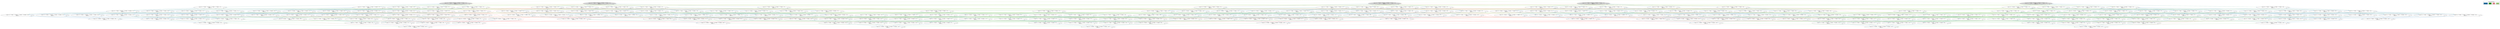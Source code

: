 strict digraph DiskGraph {
edge [colorscheme="paired12"]
nodesep=0.35;
subgraph cluster_graph {
color="white";
-1123439796602853691 [label="/\\ etat = (0 :> \"T\" @@ 1 :> \"T\" @@ 2 :> \"T\" @@ 3 :> \"T\" @@ 4 :> \"T\")\n/\\ jeton = 0",style = filled]
5432408573782650233 [label="/\\ etat = (0 :> \"T\" @@ 1 :> \"T\" @@ 2 :> \"T\" @@ 3 :> \"T\" @@ 4 :> \"T\")\n/\\ jeton = 1",style = filled]
5897043860835077240 [label="/\\ etat = (0 :> \"T\" @@ 1 :> \"T\" @@ 2 :> \"T\" @@ 3 :> \"T\" @@ 4 :> \"T\")\n/\\ jeton = 2",style = filled]
-1522791168439236668 [label="/\\ etat = (0 :> \"T\" @@ 1 :> \"T\" @@ 2 :> \"T\" @@ 3 :> \"T\" @@ 4 :> \"T\")\n/\\ jeton = 3",style = filled]
7258698483089591930 [label="/\\ etat = (0 :> \"T\" @@ 1 :> \"T\" @@ 2 :> \"T\" @@ 3 :> \"T\" @@ 4 :> \"T\")\n/\\ jeton = 4",style = filled]
-1123439796602853691 -> 1713320211106519561 [label="",color="2",fontcolor="2"];
1713320211106519561 [label="/\\ etat = (0 :> \"H\" @@ 1 :> \"T\" @@ 2 :> \"T\" @@ 3 :> \"T\" @@ 4 :> \"T\")\n/\\ jeton = 0"];
-1123439796602853691 -> 5432408573782650233 [label="",color="3",fontcolor="3"];
-1123439796602853691 -> 7698329807390476242 [label="",color="2",fontcolor="2"];
7698329807390476242 [label="/\\ etat = (0 :> \"T\" @@ 1 :> \"H\" @@ 2 :> \"T\" @@ 3 :> \"T\" @@ 4 :> \"T\")\n/\\ jeton = 0"];
-1123439796602853691 -> -8096558232960170195 [label="",color="2",fontcolor="2"];
-8096558232960170195 [label="/\\ etat = (0 :> \"T\" @@ 1 :> \"T\" @@ 2 :> \"H\" @@ 3 :> \"T\" @@ 4 :> \"T\")\n/\\ jeton = 0"];
-1123439796602853691 -> 4433695113807100457 [label="",color="2",fontcolor="2"];
4433695113807100457 [label="/\\ etat = (0 :> \"T\" @@ 1 :> \"T\" @@ 2 :> \"T\" @@ 3 :> \"H\" @@ 4 :> \"T\")\n/\\ jeton = 0"];
-1123439796602853691 -> -8127845901362493022 [label="",color="2",fontcolor="2"];
-8127845901362493022 [label="/\\ etat = (0 :> \"T\" @@ 1 :> \"T\" @@ 2 :> \"T\" @@ 3 :> \"T\" @@ 4 :> \"H\")\n/\\ jeton = 0"];
-1123439796602853691 -> -1123439796602853691 [style="dashed"];
5432408573782650233 -> -5994968393153080907 [label="",color="2",fontcolor="2"];
-5994968393153080907 [label="/\\ etat = (0 :> \"H\" @@ 1 :> \"T\" @@ 2 :> \"T\" @@ 3 :> \"T\" @@ 4 :> \"T\")\n/\\ jeton = 1"];
5432408573782650233 -> -3324077046276731794 [label="",color="2",fontcolor="2"];
-3324077046276731794 [label="/\\ etat = (0 :> \"T\" @@ 1 :> \"H\" @@ 2 :> \"T\" @@ 3 :> \"T\" @@ 4 :> \"T\")\n/\\ jeton = 1"];
5432408573782650233 -> 5897043860835077240 [label="",color="3",fontcolor="3"];
5432408573782650233 -> 3794362447407598737 [label="",color="2",fontcolor="2"];
3794362447407598737 [label="/\\ etat = (0 :> \"T\" @@ 1 :> \"T\" @@ 2 :> \"H\" @@ 3 :> \"T\" @@ 4 :> \"T\")\n/\\ jeton = 1"];
5432408573782650233 -> -8751389547617472107 [label="",color="2",fontcolor="2"];
-8751389547617472107 [label="/\\ etat = (0 :> \"T\" @@ 1 :> \"T\" @@ 2 :> \"T\" @@ 3 :> \"H\" @@ 4 :> \"T\")\n/\\ jeton = 1"];
5432408573782650233 -> 3764833996299977246 [label="",color="2",fontcolor="2"];
3764833996299977246 [label="/\\ etat = (0 :> \"T\" @@ 1 :> \"T\" @@ 2 :> \"T\" @@ 3 :> \"T\" @@ 4 :> \"H\")\n/\\ jeton = 1"];
5432408573782650233 -> 5432408573782650233 [style="dashed"];
5897043860835077240 -> -5298255201243074380 [label="",color="2",fontcolor="2"];
-5298255201243074380 [label="/\\ etat = (0 :> \"H\" @@ 1 :> \"T\" @@ 2 :> \"T\" @@ 3 :> \"T\" @@ 4 :> \"T\")\n/\\ jeton = 2"];
5897043860835077240 -> -3788713123527676561 [label="",color="2",fontcolor="2"];
-3788713123527676561 [label="/\\ etat = (0 :> \"T\" @@ 1 :> \"H\" @@ 2 :> \"T\" @@ 3 :> \"T\" @@ 4 :> \"T\")\n/\\ jeton = 2"];
5897043860835077240 -> 3322812649626873232 [label="",color="2",fontcolor="2"];
3322812649626873232 [label="/\\ etat = (0 :> \"T\" @@ 1 :> \"T\" @@ 2 :> \"H\" @@ 3 :> \"T\" @@ 4 :> \"T\")\n/\\ jeton = 2"];
5897043860835077240 -> -1522791168439236668 [label="",color="3",fontcolor="3"];
5897043860835077240 -> -7189546658872340332 [label="",color="2",fontcolor="2"];
-7189546658872340332 [label="/\\ etat = (0 :> \"T\" @@ 1 :> \"T\" @@ 2 :> \"T\" @@ 3 :> \"H\" @@ 4 :> \"T\")\n/\\ jeton = 2"];
5897043860835077240 -> 3353537297745617695 [label="",color="2",fontcolor="2"];
3353537297745617695 [label="/\\ etat = (0 :> \"T\" @@ 1 :> \"T\" @@ 2 :> \"T\" @@ 3 :> \"T\" @@ 4 :> \"H\")\n/\\ jeton = 2"];
5897043860835077240 -> 5897043860835077240 [style="dashed"];
-1522791168439236668 -> 969302318117862152 [label="",color="2",fontcolor="2"];
969302318117862152 [label="/\\ etat = (0 :> \"H\" @@ 1 :> \"T\" @@ 2 :> \"T\" @@ 3 :> \"T\" @@ 4 :> \"T\")\n/\\ jeton = 3"];
-1522791168439236668 -> 8097681969425376979 [label="",color="2",fontcolor="2"];
8097681969425376979 [label="/\\ etat = (0 :> \"T\" @@ 1 :> \"H\" @@ 2 :> \"T\" @@ 3 :> \"T\" @@ 4 :> \"T\")\n/\\ jeton = 3"];
-1522791168439236668 -> -7703838333649689044 [label="",color="2",fontcolor="2"];
-7703838333649689044 [label="/\\ etat = (0 :> \"T\" @@ 1 :> \"T\" @@ 2 :> \"H\" @@ 3 :> \"T\" @@ 4 :> \"T\")\n/\\ jeton = 3"];
-1522791168439236668 -> 2824582433477466920 [label="",color="2",fontcolor="2"];
2824582433477466920 [label="/\\ etat = (0 :> \"T\" @@ 1 :> \"T\" @@ 2 :> \"T\" @@ 3 :> \"H\" @@ 4 :> \"T\")\n/\\ jeton = 3"];
-1522791168439236668 -> 7258698483089591930 [label="",color="3",fontcolor="3"];
-1522791168439236668 -> -7673747001845192541 [label="",color="2",fontcolor="2"];
-7673747001845192541 [label="/\\ etat = (0 :> \"T\" @@ 1 :> \"T\" @@ 2 :> \"T\" @@ 3 :> \"T\" @@ 4 :> \"H\")\n/\\ jeton = 3"];
-1522791168439236668 -> -1522791168439236668 [style="dashed"];
7258698483089591930 -> -9002061110516665674 [label="",color="2",fontcolor="2"];
-9002061110516665674 [label="/\\ etat = (0 :> \"H\" @@ 1 :> \"T\" @@ 2 :> \"T\" @@ 3 :> \"T\" @@ 4 :> \"T\")\n/\\ jeton = 4"];
7258698483089591930 -> -143736307644600467 [label="",color="2",fontcolor="2"];
-143736307644600467 [label="/\\ etat = (0 :> \"T\" @@ 1 :> \"H\" @@ 2 :> \"T\" @@ 3 :> \"T\" @@ 4 :> \"T\")\n/\\ jeton = 4"];
7258698483089591930 -> 1979210634045091730 [label="",color="2",fontcolor="2"];
1979210634045091730 [label="/\\ etat = (0 :> \"T\" @@ 1 :> \"T\" @@ 2 :> \"H\" @@ 3 :> \"T\" @@ 4 :> \"T\")\n/\\ jeton = 4"];
7258698483089591930 -> -6245638852387499370 [label="",color="2",fontcolor="2"];
-6245638852387499370 [label="/\\ etat = (0 :> \"T\" @@ 1 :> \"T\" @@ 2 :> \"T\" @@ 3 :> \"H\" @@ 4 :> \"T\")\n/\\ jeton = 4"];
7258698483089591930 -> 2008809451748286749 [label="",color="2",fontcolor="2"];
2008809451748286749 [label="/\\ etat = (0 :> \"T\" @@ 1 :> \"T\" @@ 2 :> \"T\" @@ 3 :> \"T\" @@ 4 :> \"H\")\n/\\ jeton = 4"];
7258698483089591930 -> -1123439796602853691 [label="",color="3",fontcolor="3"];
7258698483089591930 -> 7258698483089591930 [style="dashed"];
1713320211106519561 -> 8990067259512203688 [label="",color="4",fontcolor="4"];
8990067259512203688 [label="/\\ etat = (0 :> \"E\" @@ 1 :> \"T\" @@ 2 :> \"T\" @@ 3 :> \"T\" @@ 4 :> \"T\")\n/\\ jeton = 0"];
1713320211106519561 -> -8251820478843520226 [label="",color="2",fontcolor="2"];
-8251820478843520226 [label="/\\ etat = (0 :> \"H\" @@ 1 :> \"H\" @@ 2 :> \"T\" @@ 3 :> \"T\" @@ 4 :> \"T\")\n/\\ jeton = 0"];
1713320211106519561 -> 7497769891128572897 [label="",color="2",fontcolor="2"];
7497769891128572897 [label="/\\ etat = (0 :> \"H\" @@ 1 :> \"T\" @@ 2 :> \"H\" @@ 3 :> \"T\" @@ 4 :> \"T\")\n/\\ jeton = 0"];
1713320211106519561 -> -2726378832433510683 [label="",color="2",fontcolor="2"];
-2726378832433510683 [label="/\\ etat = (0 :> \"H\" @@ 1 :> \"T\" @@ 2 :> \"T\" @@ 3 :> \"H\" @@ 4 :> \"T\")\n/\\ jeton = 0"];
1713320211106519561 -> 7537413779452065134 [label="",color="2",fontcolor="2"];
7537413779452065134 [label="/\\ etat = (0 :> \"H\" @@ 1 :> \"T\" @@ 2 :> \"T\" @@ 3 :> \"T\" @@ 4 :> \"H\")\n/\\ jeton = 0"];
1713320211106519561 -> 1713320211106519561 [style="dashed"];
7698329807390476242 -> -8251820478843520226 [label="",color="2",fontcolor="2"];
7698329807390476242 -> -3324077046276731794 [label="",color="3",fontcolor="3"];
7698329807390476242 -> 1521781775001036346 [label="",color="2",fontcolor="2"];
1521781775001036346 [label="/\\ etat = (0 :> \"T\" @@ 1 :> \"H\" @@ 2 :> \"H\" @@ 3 :> \"T\" @@ 4 :> \"T\")\n/\\ jeton = 0"];
7698329807390476242 -> -6396539263799272642 [label="",color="2",fontcolor="2"];
-6396539263799272642 [label="/\\ etat = (0 :> \"T\" @@ 1 :> \"H\" @@ 2 :> \"T\" @@ 3 :> \"H\" @@ 4 :> \"T\")\n/\\ jeton = 0"];
7698329807390476242 -> 1551873175557515445 [label="",color="2",fontcolor="2"];
1551873175557515445 [label="/\\ etat = (0 :> \"T\" @@ 1 :> \"H\" @@ 2 :> \"T\" @@ 3 :> \"T\" @@ 4 :> \"H\")\n/\\ jeton = 0"];
7698329807390476242 -> 7698329807390476242 [style="dashed"];
-8096558232960170195 -> 7497769891128572897 [label="",color="2",fontcolor="2"];
-8096558232960170195 -> 3794362447407598737 [label="",color="3",fontcolor="3"];
-8096558232960170195 -> 1521781775001036346 [label="",color="2",fontcolor="2"];
-8096558232960170195 -> 4777233356059139009 [label="",color="2",fontcolor="2"];
4777233356059139009 [label="/\\ etat = (0 :> \"T\" @@ 1 :> \"T\" @@ 2 :> \"H\" @@ 3 :> \"H\" @@ 4 :> \"T\")\n/\\ jeton = 0"];
-8096558232960170195 -> -1080981088182294454 [label="",color="2",fontcolor="2"];
-1080981088182294454 [label="/\\ etat = (0 :> \"T\" @@ 1 :> \"T\" @@ 2 :> \"H\" @@ 3 :> \"T\" @@ 4 :> \"H\")\n/\\ jeton = 0"];
-8096558232960170195 -> -8096558232960170195 [style="dashed"];
4433695113807100457 -> -2726378832433510683 [label="",color="2",fontcolor="2"];
4433695113807100457 -> -8751389547617472107 [label="",color="3",fontcolor="3"];
4433695113807100457 -> -6396539263799272642 [label="",color="2",fontcolor="2"];
4433695113807100457 -> 4777233356059139009 [label="",color="2",fontcolor="2"];
4433695113807100457 -> 4817457924463187278 [label="",color="2",fontcolor="2"];
4817457924463187278 [label="/\\ etat = (0 :> \"T\" @@ 1 :> \"T\" @@ 2 :> \"T\" @@ 3 :> \"H\" @@ 4 :> \"H\")\n/\\ jeton = 0"];
4433695113807100457 -> 4433695113807100457 [style="dashed"];
-8127845901362493022 -> 7537413779452065134 [label="",color="2",fontcolor="2"];
-8127845901362493022 -> 3764833996299977246 [label="",color="3",fontcolor="3"];
-8127845901362493022 -> 1551873175557515445 [label="",color="2",fontcolor="2"];
-8127845901362493022 -> -1080981088182294454 [label="",color="2",fontcolor="2"];
-8127845901362493022 -> 4817457924463187278 [label="",color="2",fontcolor="2"];
-8127845901362493022 -> -8127845901362493022 [style="dashed"];
-5994968393153080907 -> 3922867664440406178 [label="",color="2",fontcolor="2"];
3922867664440406178 [label="/\\ etat = (0 :> \"H\" @@ 1 :> \"H\" @@ 2 :> \"T\" @@ 3 :> \"T\" @@ 4 :> \"T\")\n/\\ jeton = 1"];
-5994968393153080907 -> -5298255201243074380 [label="",color="3",fontcolor="3"];
-5994968393153080907 -> -3240873914846629795 [label="",color="2",fontcolor="2"];
-3240873914846629795 [label="/\\ etat = (0 :> \"H\" @@ 1 :> \"T\" @@ 2 :> \"H\" @@ 3 :> \"T\" @@ 4 :> \"T\")\n/\\ jeton = 1"];
-5994968393153080907 -> 6999301082967100761 [label="",color="2",fontcolor="2"];
6999301082967100761 [label="/\\ etat = (0 :> \"H\" @@ 1 :> \"T\" @@ 2 :> \"T\" @@ 3 :> \"H\" @@ 4 :> \"T\")\n/\\ jeton = 1"];
-5994968393153080907 -> -3201722609109221678 [label="",color="2",fontcolor="2"];
-3201722609109221678 [label="/\\ etat = (0 :> \"H\" @@ 1 :> \"T\" @@ 2 :> \"T\" @@ 3 :> \"T\" @@ 4 :> \"H\")\n/\\ jeton = 1"];
-5994968393153080907 -> -5994968393153080907 [style="dashed"];
-3324077046276731794 -> 3922867664440406178 [label="",color="2",fontcolor="2"];
-3324077046276731794 -> 3776631480911992697 [label="",color="4",fontcolor="4"];
3776631480911992697 [label="/\\ etat = (0 :> \"T\" @@ 1 :> \"E\" @@ 2 :> \"T\" @@ 3 :> \"T\" @@ 4 :> \"T\")\n/\\ jeton = 1"];
-3324077046276731794 -> -5902807527741756026 [label="",color="2",fontcolor="2"];
-5902807527741756026 [label="/\\ etat = (0 :> \"T\" @@ 1 :> \"H\" @@ 2 :> \"H\" @@ 3 :> \"T\" @@ 4 :> \"T\")\n/\\ jeton = 1"];
-3324077046276731794 -> 2031575107122303106 [label="",color="2",fontcolor="2"];
2031575107122303106 [label="/\\ etat = (0 :> \"T\" @@ 1 :> \"H\" @@ 2 :> \"T\" @@ 3 :> \"H\" @@ 4 :> \"T\")\n/\\ jeton = 1"];
-3324077046276731794 -> -5872082810936040695 [label="",color="2",fontcolor="2"];
-5872082810936040695 [label="/\\ etat = (0 :> \"T\" @@ 1 :> \"H\" @@ 2 :> \"T\" @@ 3 :> \"T\" @@ 4 :> \"H\")\n/\\ jeton = 1"];
-3324077046276731794 -> -3324077046276731794 [style="dashed"];
3794362447407598737 -> -3240873914846629795 [label="",color="2",fontcolor="2"];
3794362447407598737 -> -5902807527741756026 [label="",color="2",fontcolor="2"];
3794362447407598737 -> 3322812649626873232 [label="",color="3",fontcolor="3"];
3794362447407598737 -> -484326312385212291 [label="",color="2",fontcolor="2"];
-484326312385212291 [label="/\\ etat = (0 :> \"T\" @@ 1 :> \"T\" @@ 2 :> \"H\" @@ 3 :> \"H\" @@ 4 :> \"T\")\n/\\ jeton = 1"];
3794362447407598737 -> 5473248798636532726 [label="",color="2",fontcolor="2"];
5473248798636532726 [label="/\\ etat = (0 :> \"T\" @@ 1 :> \"T\" @@ 2 :> \"H\" @@ 3 :> \"T\" @@ 4 :> \"H\")\n/\\ jeton = 1"];
3794362447407598737 -> 3794362447407598737 [style="dashed"];
-8751389547617472107 -> 6999301082967100761 [label="",color="2",fontcolor="2"];
-8751389547617472107 -> 2031575107122303106 [label="",color="2",fontcolor="2"];
-8751389547617472107 -> -7189546658872340332 [label="",color="3",fontcolor="3"];
-8751389547617472107 -> -484326312385212291 [label="",color="2",fontcolor="2"];
-8751389547617472107 -> -445720227478626574 [label="",color="2",fontcolor="2"];
-445720227478626574 [label="/\\ etat = (0 :> \"T\" @@ 1 :> \"T\" @@ 2 :> \"T\" @@ 3 :> \"H\" @@ 4 :> \"H\")\n/\\ jeton = 1"];
-8751389547617472107 -> -8751389547617472107 [style="dashed"];
3764833996299977246 -> -3201722609109221678 [label="",color="2",fontcolor="2"];
3764833996299977246 -> -5872082810936040695 [label="",color="2",fontcolor="2"];
3764833996299977246 -> 3353537297745617695 [label="",color="3",fontcolor="3"];
3764833996299977246 -> 5473248798636532726 [label="",color="2",fontcolor="2"];
3764833996299977246 -> -445720227478626574 [label="",color="2",fontcolor="2"];
3764833996299977246 -> 3764833996299977246 [style="dashed"];
-5298255201243074380 -> 3226155881069990307 [label="",color="2",fontcolor="2"];
3226155881069990307 [label="/\\ etat = (0 :> \"H\" @@ 1 :> \"H\" @@ 2 :> \"T\" @@ 3 :> \"T\" @@ 4 :> \"T\")\n/\\ jeton = 2"];
-5298255201243074380 -> -3912692746370133668 [label="",color="2",fontcolor="2"];
-3912692746370133668 [label="/\\ etat = (0 :> \"H\" @@ 1 :> \"T\" @@ 2 :> \"H\" @@ 3 :> \"T\" @@ 4 :> \"T\")\n/\\ jeton = 2"];
-5298255201243074380 -> 969302318117862152 [label="",color="3",fontcolor="3"];
-5298255201243074380 -> 8905810767750769752 [label="",color="2",fontcolor="2"];
8905810767750769752 [label="/\\ etat = (0 :> \"H\" @@ 1 :> \"T\" @@ 2 :> \"T\" @@ 3 :> \"H\" @@ 4 :> \"T\")\n/\\ jeton = 2"];
-5298255201243074380 -> -3952899654976938029 [label="",color="2",fontcolor="2"];
-3952899654976938029 [label="/\\ etat = (0 :> \"H\" @@ 1 :> \"T\" @@ 2 :> \"T\" @@ 3 :> \"T\" @@ 4 :> \"H\")\n/\\ jeton = 2"];
-5298255201243074380 -> -5298255201243074380 [style="dashed"];
-3788713123527676561 -> 3226155881069990307 [label="",color="2",fontcolor="2"];
-3788713123527676561 -> -5431258520176325497 [label="",color="2",fontcolor="2"];
-5431258520176325497 [label="/\\ etat = (0 :> \"T\" @@ 1 :> \"H\" @@ 2 :> \"H\" @@ 3 :> \"T\" @@ 4 :> \"T\")\n/\\ jeton = 2"];
-3788713123527676561 -> 8097681969425376979 [label="",color="3",fontcolor="3"];
-3788713123527676561 -> 469731428178719107 [label="",color="2",fontcolor="2"];
469731428178719107 [label="/\\ etat = (0 :> \"T\" @@ 1 :> \"H\" @@ 2 :> \"T\" @@ 3 :> \"H\" @@ 4 :> \"T\")\n/\\ jeton = 2"];
-3788713123527676561 -> -5460786902596976120 [label="",color="2",fontcolor="2"];
-5460786902596976120 [label="/\\ etat = (0 :> \"T\" @@ 1 :> \"H\" @@ 2 :> \"T\" @@ 3 :> \"T\" @@ 4 :> \"H\")\n/\\ jeton = 2"];
-3788713123527676561 -> -3788713123527676561 [style="dashed"];
3322812649626873232 -> -3912692746370133668 [label="",color="2",fontcolor="2"];
3322812649626873232 -> -5431258520176325497 [label="",color="2",fontcolor="2"];
3322812649626873232 -> -3140126227292609793 [label="",color="4",fontcolor="4"];
-3140126227292609793 [label="/\\ etat = (0 :> \"T\" @@ 1 :> \"T\" @@ 2 :> \"E\" @@ 3 :> \"T\" @@ 4 :> \"T\")\n/\\ jeton = 2"];
3322812649626873232 -> -2021523330103283332 [label="",color="2",fontcolor="2"];
-2021523330103283332 [label="/\\ etat = (0 :> \"T\" @@ 1 :> \"T\" @@ 2 :> \"H\" @@ 3 :> \"H\" @@ 4 :> \"T\")\n/\\ jeton = 2"];
3322812649626873232 -> 5855148172697961207 [label="",color="2",fontcolor="2"];
5855148172697961207 [label="/\\ etat = (0 :> \"T\" @@ 1 :> \"T\" @@ 2 :> \"H\" @@ 3 :> \"T\" @@ 4 :> \"H\")\n/\\ jeton = 2"];
3322812649626873232 -> 3322812649626873232 [style="dashed"];
-7189546658872340332 -> 8905810767750769752 [label="",color="2",fontcolor="2"];
-7189546658872340332 -> 469731428178719107 [label="",color="2",fontcolor="2"];
-7189546658872340332 -> -2021523330103283332 [label="",color="2",fontcolor="2"];
-7189546658872340332 -> 2824582433477466920 [label="",color="3",fontcolor="3"];
-7189546658872340332 -> -2061185017810321421 [label="",color="2",fontcolor="2"];
-2061185017810321421 [label="/\\ etat = (0 :> \"T\" @@ 1 :> \"T\" @@ 2 :> \"T\" @@ 3 :> \"H\" @@ 4 :> \"H\")\n/\\ jeton = 2"];
-7189546658872340332 -> -7189546658872340332 [style="dashed"];
3353537297745617695 -> -3952899654976938029 [label="",color="2",fontcolor="2"];
3353537297745617695 -> -5460786902596976120 [label="",color="2",fontcolor="2"];
3353537297745617695 -> 5855148172697961207 [label="",color="2",fontcolor="2"];
3353537297745617695 -> -7673747001845192541 [label="",color="3",fontcolor="3"];
3353537297745617695 -> -2061185017810321421 [label="",color="2",fontcolor="2"];
3353537297745617695 -> 3353537297745617695 [style="dashed"];
969302318117862152 -> -7507803994394453473 [label="",color="2",fontcolor="2"];
-7507803994394453473 [label="/\\ etat = (0 :> \"H\" @@ 1 :> \"H\" @@ 2 :> \"T\" @@ 3 :> \"T\" @@ 4 :> \"T\")\n/\\ jeton = 3"];
969302318117862152 -> 8266397835259714272 [label="",color="2",fontcolor="2"];
8266397835259714272 [label="/\\ etat = (0 :> \"H\" @@ 1 :> \"T\" @@ 2 :> \"H\" @@ 3 :> \"T\" @@ 4 :> \"T\")\n/\\ jeton = 3"];
969302318117862152 -> -4567569142751107100 [label="",color="2",fontcolor="2"];
-4567569142751107100 [label="/\\ etat = (0 :> \"H\" @@ 1 :> \"T\" @@ 2 :> \"T\" @@ 3 :> \"H\" @@ 4 :> \"T\")\n/\\ jeton = 3"];
969302318117862152 -> -9002061110516665674 [label="",color="3",fontcolor="3"];
969302318117862152 -> 8227809410219447407 [label="",color="2",fontcolor="2"];
8227809410219447407 [label="/\\ etat = (0 :> \"H\" @@ 1 :> \"T\" @@ 2 :> \"T\" @@ 3 :> \"T\" @@ 4 :> \"H\")\n/\\ jeton = 3"];
969302318117862152 -> 969302318117862152 [style="dashed"];
8097681969425376979 -> -7507803994394453473 [label="",color="2",fontcolor="2"];
8097681969425376979 -> 1129062665905850171 [label="",color="2",fontcolor="2"];
1129062665905850171 [label="/\\ etat = (0 :> \"T\" @@ 1 :> \"H\" @@ 2 :> \"H\" @@ 3 :> \"T\" @@ 4 :> \"T\")\n/\\ jeton = 3"];
8097681969425376979 -> -4787425793271186881 [label="",color="2",fontcolor="2"];
-4787425793271186881 [label="/\\ etat = (0 :> \"T\" @@ 1 :> \"H\" @@ 2 :> \"T\" @@ 3 :> \"H\" @@ 4 :> \"T\")\n/\\ jeton = 3"];
8097681969425376979 -> -143736307644600467 [label="",color="3",fontcolor="3"];
8097681969425376979 -> 1097775066255509940 [label="",color="2",fontcolor="2"];
1097775066255509940 [label="/\\ etat = (0 :> \"T\" @@ 1 :> \"H\" @@ 2 :> \"T\" @@ 3 :> \"T\" @@ 4 :> \"H\")\n/\\ jeton = 3"];
8097681969425376979 -> 8097681969425376979 [style="dashed"];
-7703838333649689044 -> 8266397835259714272 [label="",color="2",fontcolor="2"];
-7703838333649689044 -> 1129062665905850171 [label="",color="2",fontcolor="2"];
-7703838333649689044 -> 6411274945634876096 [label="",color="2",fontcolor="2"];
6411274945634876096 [label="/\\ etat = (0 :> \"T\" @@ 1 :> \"T\" @@ 2 :> \"H\" @@ 3 :> \"H\" @@ 4 :> \"T\")\n/\\ jeton = 3"];
-7703838333649689044 -> 1979210634045091730 [label="",color="3",fontcolor="3"];
-7703838333649689044 -> -1564194273990391477 [label="",color="2",fontcolor="2"];
-1564194273990391477 [label="/\\ etat = (0 :> \"T\" @@ 1 :> \"T\" @@ 2 :> \"H\" @@ 3 :> \"T\" @@ 4 :> \"H\")\n/\\ jeton = 3"];
-7703838333649689044 -> -7703838333649689044 [style="dashed"];
2824582433477466920 -> -4567569142751107100 [label="",color="2",fontcolor="2"];
2824582433477466920 -> -4787425793271186881 [label="",color="2",fontcolor="2"];
2824582433477466920 -> 6411274945634876096 [label="",color="2",fontcolor="2"];
2824582433477466920 -> 1909398426222887430 [label="",color="4",fontcolor="4"];
1909398426222887430 [label="/\\ etat = (0 :> \"T\" @@ 1 :> \"T\" @@ 2 :> \"T\" @@ 3 :> \"E\" @@ 4 :> \"T\")\n/\\ jeton = 3"];
2824582433477466920 -> 6372105840444585039 [label="",color="2",fontcolor="2"];
6372105840444585039 [label="/\\ etat = (0 :> \"T\" @@ 1 :> \"T\" @@ 2 :> \"T\" @@ 3 :> \"H\" @@ 4 :> \"H\")\n/\\ jeton = 3"];
2824582433477466920 -> 2824582433477466920 [style="dashed"];
-7673747001845192541 -> 8227809410219447407 [label="",color="2",fontcolor="2"];
-7673747001845192541 -> 1097775066255509940 [label="",color="2",fontcolor="2"];
-7673747001845192541 -> -1564194273990391477 [label="",color="2",fontcolor="2"];
-7673747001845192541 -> 6372105840444585039 [label="",color="2",fontcolor="2"];
-7673747001845192541 -> 2008809451748286749 [label="",color="3",fontcolor="3"];
-7673747001845192541 -> -7673747001845192541 [style="dashed"];
-9002061110516665674 -> 1850709261143184289 [label="",color="2",fontcolor="2"];
1850709261143184289 [label="/\\ etat = (0 :> \"H\" @@ 1 :> \"H\" @@ 2 :> \"T\" @@ 3 :> \"T\" @@ 4 :> \"T\")\n/\\ jeton = 4"];
-9002061110516665674 -> -226935594941574306 [label="",color="2",fontcolor="2"];
-226935594941574306 [label="/\\ etat = (0 :> \"H\" @@ 1 :> \"T\" @@ 2 :> \"H\" @@ 3 :> \"T\" @@ 4 :> \"T\")\n/\\ jeton = 4"];
-9002061110516665674 -> 5691804870238269018 [label="",color="2",fontcolor="2"];
5691804870238269018 [label="/\\ etat = (0 :> \"H\" @@ 1 :> \"T\" @@ 2 :> \"T\" @@ 3 :> \"H\" @@ 4 :> \"T\")\n/\\ jeton = 4"];
-9002061110516665674 -> -266016534083396143 [label="",color="2",fontcolor="2"];
-266016534083396143 [label="/\\ etat = (0 :> \"H\" @@ 1 :> \"T\" @@ 2 :> \"T\" @@ 3 :> \"T\" @@ 4 :> \"H\")\n/\\ jeton = 4"];
-9002061110516665674 -> 1713320211106519561 [label="",color="3",fontcolor="3"];
-9002061110516665674 -> -9002061110516665674 [style="dashed"];
-143736307644600467 -> 1850709261143184289 [label="",color="2",fontcolor="2"];
-143736307644600467 -> -9094215924452274555 [label="",color="2",fontcolor="2"];
-9094215924452274555 [label="/\\ etat = (0 :> \"T\" @@ 1 :> \"H\" @@ 2 :> \"H\" @@ 3 :> \"T\" @@ 4 :> \"T\")\n/\\ jeton = 4"];
-143736307644600467 -> 3742002922123965313 [label="",color="2",fontcolor="2"];
3742002922123965313 [label="/\\ etat = (0 :> \"T\" @@ 1 :> \"H\" @@ 2 :> \"T\" @@ 3 :> \"H\" @@ 4 :> \"T\")\n/\\ jeton = 4"];
-143736307644600467 -> -9124870274660188150 [label="",color="2",fontcolor="2"];
-9124870274660188150 [label="/\\ etat = (0 :> \"T\" @@ 1 :> \"H\" @@ 2 :> \"T\" @@ 3 :> \"T\" @@ 4 :> \"H\")\n/\\ jeton = 4"];
-143736307644600467 -> 7698329807390476242 [label="",color="3",fontcolor="3"];
-143736307644600467 -> -143736307644600467 [style="dashed"];
1979210634045091730 -> -226935594941574306 [label="",color="2",fontcolor="2"];
1979210634045091730 -> -9094215924452274555 [label="",color="2",fontcolor="2"];
1979210634045091730 -> -2983482093725109378 [label="",color="2",fontcolor="2"];
-2983482093725109378 [label="/\\ etat = (0 :> \"T\" @@ 1 :> \"T\" @@ 2 :> \"H\" @@ 3 :> \"H\" @@ 4 :> \"T\")\n/\\ jeton = 4"];
1979210634045091730 -> 7217928624831283445 [label="",color="2",fontcolor="2"];
7217928624831283445 [label="/\\ etat = (0 :> \"T\" @@ 1 :> \"T\" @@ 2 :> \"H\" @@ 3 :> \"T\" @@ 4 :> \"H\")\n/\\ jeton = 4"];
1979210634045091730 -> -8096558232960170195 [label="",color="3",fontcolor="3"];
1979210634045091730 -> 1979210634045091730 [style="dashed"];
-6245638852387499370 -> 5691804870238269018 [label="",color="2",fontcolor="2"];
-6245638852387499370 -> 3742002922123965313 [label="",color="2",fontcolor="2"];
-6245638852387499370 -> -2983482093725109378 [label="",color="2",fontcolor="2"];
-6245638852387499370 -> -3022017812034011663 [label="",color="2",fontcolor="2"];
-3022017812034011663 [label="/\\ etat = (0 :> \"T\" @@ 1 :> \"T\" @@ 2 :> \"T\" @@ 3 :> \"H\" @@ 4 :> \"H\")\n/\\ jeton = 4"];
-6245638852387499370 -> 4433695113807100457 [label="",color="3",fontcolor="3"];
-6245638852387499370 -> -6245638852387499370 [style="dashed"];
2008809451748286749 -> -266016534083396143 [label="",color="2",fontcolor="2"];
2008809451748286749 -> -9124870274660188150 [label="",color="2",fontcolor="2"];
2008809451748286749 -> 7217928624831283445 [label="",color="2",fontcolor="2"];
2008809451748286749 -> -3022017812034011663 [label="",color="2",fontcolor="2"];
2008809451748286749 -> -3186406501645028023 [label="",color="4",fontcolor="4"];
-3186406501645028023 [label="/\\ etat = (0 :> \"T\" @@ 1 :> \"T\" @@ 2 :> \"T\" @@ 3 :> \"T\" @@ 4 :> \"E\")\n/\\ jeton = 4"];
2008809451748286749 -> 2008809451748286749 [style="dashed"];
8990067259512203688 -> 5432408573782650233 [label="",color="5",fontcolor="5"];
8990067259512203688 -> -1837915240417425217 [label="",color="2",fontcolor="2"];
-1837915240417425217 [label="/\\ etat = (0 :> \"E\" @@ 1 :> \"H\" @@ 2 :> \"T\" @@ 3 :> \"T\" @@ 4 :> \"T\")\n/\\ jeton = 0"];
8990067259512203688 -> 218601400224843840 [label="",color="2",fontcolor="2"];
218601400224843840 [label="/\\ etat = (0 :> \"E\" @@ 1 :> \"T\" @@ 2 :> \"H\" @@ 3 :> \"T\" @@ 4 :> \"T\")\n/\\ jeton = 0"];
8990067259512203688 -> -5680101496345037500 [label="",color="2",fontcolor="2"];
-5680101496345037500 [label="/\\ etat = (0 :> \"E\" @@ 1 :> \"T\" @@ 2 :> \"T\" @@ 3 :> \"H\" @@ 4 :> \"T\")\n/\\ jeton = 0"];
8990067259512203688 -> 261077699454797519 [label="",color="2",fontcolor="2"];
261077699454797519 [label="/\\ etat = (0 :> \"E\" @@ 1 :> \"T\" @@ 2 :> \"T\" @@ 3 :> \"T\" @@ 4 :> \"H\")\n/\\ jeton = 0"];
8990067259512203688 -> 8990067259512203688 [style="dashed"];
-8251820478843520226 -> -1837915240417425217 [label="",color="4",fontcolor="4"];
-8251820478843520226 -> -959224231962682634 [label="",color="2",fontcolor="2"];
-959224231962682634 [label="/\\ etat = (0 :> \"H\" @@ 1 :> \"H\" @@ 2 :> \"H\" @@ 3 :> \"T\" @@ 4 :> \"T\")\n/\\ jeton = 0"];
-8251820478843520226 -> 4653555131438376946 [label="",color="2",fontcolor="2"];
4653555131438376946 [label="/\\ etat = (0 :> \"H\" @@ 1 :> \"H\" @@ 2 :> \"T\" @@ 3 :> \"H\" @@ 4 :> \"T\")\n/\\ jeton = 0"];
-8251820478843520226 -> -997812588318075783 [label="",color="2",fontcolor="2"];
-997812588318075783 [label="/\\ etat = (0 :> \"H\" @@ 1 :> \"H\" @@ 2 :> \"T\" @@ 3 :> \"T\" @@ 4 :> \"H\")\n/\\ jeton = 0"];
-8251820478843520226 -> -8251820478843520226 [style="dashed"];
7497769891128572897 -> 218601400224843840 [label="",color="4",fontcolor="4"];
7497769891128572897 -> -959224231962682634 [label="",color="2",fontcolor="2"];
7497769891128572897 -> -6493497147177162995 [label="",color="2",fontcolor="2"];
-6493497147177162995 [label="/\\ etat = (0 :> \"H\" @@ 1 :> \"T\" @@ 2 :> \"H\" @@ 3 :> \"H\" @@ 4 :> \"T\")\n/\\ jeton = 0"];
7497769891128572897 -> 1680343763174151302 [label="",color="2",fontcolor="2"];
1680343763174151302 [label="/\\ etat = (0 :> \"H\" @@ 1 :> \"T\" @@ 2 :> \"H\" @@ 3 :> \"T\" @@ 4 :> \"H\")\n/\\ jeton = 0"];
7497769891128572897 -> 7497769891128572897 [style="dashed"];
-2726378832433510683 -> -5680101496345037500 [label="",color="4",fontcolor="4"];
-2726378832433510683 -> 4653555131438376946 [label="",color="2",fontcolor="2"];
-2726378832433510683 -> -6493497147177162995 [label="",color="2",fontcolor="2"];
-2726378832433510683 -> -6524204410309465726 [label="",color="2",fontcolor="2"];
-6524204410309465726 [label="/\\ etat = (0 :> \"H\" @@ 1 :> \"T\" @@ 2 :> \"T\" @@ 3 :> \"H\" @@ 4 :> \"H\")\n/\\ jeton = 0"];
-2726378832433510683 -> -2726378832433510683 [style="dashed"];
7537413779452065134 -> 261077699454797519 [label="",color="4",fontcolor="4"];
7537413779452065134 -> -997812588318075783 [label="",color="2",fontcolor="2"];
7537413779452065134 -> 1680343763174151302 [label="",color="2",fontcolor="2"];
7537413779452065134 -> -6524204410309465726 [label="",color="2",fontcolor="2"];
7537413779452065134 -> 7537413779452065134 [style="dashed"];
1521781775001036346 -> -959224231962682634 [label="",color="2",fontcolor="2"];
1521781775001036346 -> -5902807527741756026 [label="",color="3",fontcolor="3"];
1521781775001036346 -> -2814346021982569770 [label="",color="2",fontcolor="2"];
-2814346021982569770 [label="/\\ etat = (0 :> \"T\" @@ 1 :> \"H\" @@ 2 :> \"H\" @@ 3 :> \"H\" @@ 4 :> \"T\")\n/\\ jeton = 0"];
1521781775001036346 -> 7656926633085241693 [label="",color="2",fontcolor="2"];
7656926633085241693 [label="/\\ etat = (0 :> \"T\" @@ 1 :> \"H\" @@ 2 :> \"H\" @@ 3 :> \"T\" @@ 4 :> \"H\")\n/\\ jeton = 0"];
1521781775001036346 -> 1521781775001036346 [style="dashed"];
-6396539263799272642 -> 4653555131438376946 [label="",color="2",fontcolor="2"];
-6396539263799272642 -> 2031575107122303106 [label="",color="3",fontcolor="3"];
-6396539263799272642 -> -2814346021982569770 [label="",color="2",fontcolor="2"];
-6396539263799272642 -> -2853515058418781095 [label="",color="2",fontcolor="2"];
-2853515058418781095 [label="/\\ etat = (0 :> \"T\" @@ 1 :> \"H\" @@ 2 :> \"T\" @@ 3 :> \"H\" @@ 4 :> \"H\")\n/\\ jeton = 0"];
-6396539263799272642 -> -6396539263799272642 [style="dashed"];
1551873175557515445 -> -997812588318075783 [label="",color="2",fontcolor="2"];
1551873175557515445 -> -5872082810936040695 [label="",color="3",fontcolor="3"];
1551873175557515445 -> 7656926633085241693 [label="",color="2",fontcolor="2"];
1551873175557515445 -> -2853515058418781095 [label="",color="2",fontcolor="2"];
1551873175557515445 -> 1551873175557515445 [style="dashed"];
4777233356059139009 -> -6493497147177162995 [label="",color="2",fontcolor="2"];
4777233356059139009 -> -484326312385212291 [label="",color="3",fontcolor="3"];
4777233356059139009 -> -2814346021982569770 [label="",color="2",fontcolor="2"];
4777233356059139009 -> 4400173170163905702 [label="",color="2",fontcolor="2"];
4400173170163905702 [label="/\\ etat = (0 :> \"T\" @@ 1 :> \"T\" @@ 2 :> \"H\" @@ 3 :> \"H\" @@ 4 :> \"H\")\n/\\ jeton = 0"];
4777233356059139009 -> 4777233356059139009 [style="dashed"];
-1080981088182294454 -> 1680343763174151302 [label="",color="2",fontcolor="2"];
-1080981088182294454 -> 5473248798636532726 [label="",color="3",fontcolor="3"];
-1080981088182294454 -> 7656926633085241693 [label="",color="2",fontcolor="2"];
-1080981088182294454 -> 4400173170163905702 [label="",color="2",fontcolor="2"];
-1080981088182294454 -> -1080981088182294454 [style="dashed"];
4817457924463187278 -> -6524204410309465726 [label="",color="2",fontcolor="2"];
4817457924463187278 -> -445720227478626574 [label="",color="3",fontcolor="3"];
4817457924463187278 -> -2853515058418781095 [label="",color="2",fontcolor="2"];
4817457924463187278 -> 4400173170163905702 [label="",color="2",fontcolor="2"];
4817457924463187278 -> 4817457924463187278 [style="dashed"];
3922867664440406178 -> -3186551273069319243 [label="",color="4",fontcolor="4"];
-3186551273069319243 [label="/\\ etat = (0 :> \"H\" @@ 1 :> \"E\" @@ 2 :> \"T\" @@ 3 :> \"T\" @@ 4 :> \"T\")\n/\\ jeton = 1"];
3922867664440406178 -> 5312929252130165066 [label="",color="2",fontcolor="2"];
5312929252130165066 [label="/\\ etat = (0 :> \"H\" @@ 1 :> \"H\" @@ 2 :> \"H\" @@ 3 :> \"T\" @@ 4 :> \"T\")\n/\\ jeton = 1"];
3922867664440406178 -> -315313437716616114 [label="",color="2",fontcolor="2"];
-315313437716616114 [label="/\\ etat = (0 :> \"H\" @@ 1 :> \"H\" @@ 2 :> \"T\" @@ 3 :> \"H\" @@ 4 :> \"T\")\n/\\ jeton = 1"];
3922867664440406178 -> 5272722412277440453 [label="",color="2",fontcolor="2"];
5272722412277440453 [label="/\\ etat = (0 :> \"H\" @@ 1 :> \"H\" @@ 2 :> \"T\" @@ 3 :> \"T\" @@ 4 :> \"H\")\n/\\ jeton = 1"];
3922867664440406178 -> 3922867664440406178 [style="dashed"];
-3240873914846629795 -> 5312929252130165066 [label="",color="2",fontcolor="2"];
-3240873914846629795 -> -3912692746370133668 [label="",color="3",fontcolor="3"];
-3240873914846629795 -> 2227312703898447025 [label="",color="2",fontcolor="2"];
2227312703898447025 [label="/\\ etat = (0 :> \"H\" @@ 1 :> \"T\" @@ 2 :> \"H\" @@ 3 :> \"H\" @@ 4 :> \"T\")\n/\\ jeton = 1"];
-3240873914846629795 -> -6027311524771324102 [label="",color="2",fontcolor="2"];
-6027311524771324102 [label="/\\ etat = (0 :> \"H\" @@ 1 :> \"T\" @@ 2 :> \"H\" @@ 3 :> \"T\" @@ 4 :> \"H\")\n/\\ jeton = 1"];
-3240873914846629795 -> -3240873914846629795 [style="dashed"];
6999301082967100761 -> -315313437716616114 [label="",color="2",fontcolor="2"];
6999301082967100761 -> 8905810767750769752 [label="",color="3",fontcolor="3"];
6999301082967100761 -> 2227312703898447025 [label="",color="2",fontcolor="2"];
6999301082967100761 -> 2197238757015249470 [label="",color="2",fontcolor="2"];
2197238757015249470 [label="/\\ etat = (0 :> \"H\" @@ 1 :> \"T\" @@ 2 :> \"T\" @@ 3 :> \"H\" @@ 4 :> \"H\")\n/\\ jeton = 1"];
6999301082967100761 -> 6999301082967100761 [style="dashed"];
-3201722609109221678 -> 5272722412277440453 [label="",color="2",fontcolor="2"];
-3201722609109221678 -> -3952899654976938029 [label="",color="3",fontcolor="3"];
-3201722609109221678 -> -6027311524771324102 [label="",color="2",fontcolor="2"];
-3201722609109221678 -> 2197238757015249470 [label="",color="2",fontcolor="2"];
-3201722609109221678 -> -3201722609109221678 [style="dashed"];
3776631480911992697 -> -3186551273069319243 [label="",color="2",fontcolor="2"];
3776631480911992697 -> 5897043860835077240 [label="",color="5",fontcolor="5"];
3776631480911992697 -> 5450138438886438545 [label="",color="2",fontcolor="2"];
5450138438886438545 [label="/\\ etat = (0 :> \"T\" @@ 1 :> \"E\" @@ 2 :> \"H\" @@ 3 :> \"T\" @@ 4 :> \"T\")\n/\\ jeton = 1"];
3776631480911992697 -> -466596379616523371 [label="",color="2",fontcolor="2"];
-466596379616523371 [label="/\\ etat = (0 :> \"T\" @@ 1 :> \"E\" @@ 2 :> \"T\" @@ 3 :> \"H\" @@ 4 :> \"T\")\n/\\ jeton = 1"];
3776631480911992697 -> 5419484089215268894 [label="",color="2",fontcolor="2"];
5419484089215268894 [label="/\\ etat = (0 :> \"T\" @@ 1 :> \"E\" @@ 2 :> \"T\" @@ 3 :> \"T\" @@ 4 :> \"H\")\n/\\ jeton = 1"];
3776631480911992697 -> 3776631480911992697 [style="dashed"];
-5902807527741756026 -> 5312929252130165066 [label="",color="2",fontcolor="2"];
-5902807527741756026 -> 5450138438886438545 [label="",color="4",fontcolor="4"];
-5902807527741756026 -> 7204097568796258666 [label="",color="2",fontcolor="2"];
7204097568796258666 [label="/\\ etat = (0 :> \"T\" @@ 1 :> \"H\" @@ 2 :> \"H\" @@ 3 :> \"H\" @@ 4 :> \"T\")\n/\\ jeton = 1"];
-5902807527741756026 -> -3365972803098721567 [label="",color="2",fontcolor="2"];
-3365972803098721567 [label="/\\ etat = (0 :> \"T\" @@ 1 :> \"H\" @@ 2 :> \"H\" @@ 3 :> \"T\" @@ 4 :> \"H\")\n/\\ jeton = 1"];
-5902807527741756026 -> -5902807527741756026 [style="dashed"];
2031575107122303106 -> -315313437716616114 [label="",color="2",fontcolor="2"];
2031575107122303106 -> -466596379616523371 [label="",color="4",fontcolor="4"];
2031575107122303106 -> 7204097568796258666 [label="",color="2",fontcolor="2"];
2031575107122303106 -> 7164435949774094309 [label="",color="2",fontcolor="2"];
7164435949774094309 [label="/\\ etat = (0 :> \"T\" @@ 1 :> \"H\" @@ 2 :> \"T\" @@ 3 :> \"H\" @@ 4 :> \"H\")\n/\\ jeton = 1"];
2031575107122303106 -> 2031575107122303106 [style="dashed"];
-5872082810936040695 -> 5272722412277440453 [label="",color="2",fontcolor="2"];
-5872082810936040695 -> 5419484089215268894 [label="",color="4",fontcolor="4"];
-5872082810936040695 -> -3365972803098721567 [label="",color="2",fontcolor="2"];
-5872082810936040695 -> 7164435949774094309 [label="",color="2",fontcolor="2"];
-5872082810936040695 -> -5872082810936040695 [style="dashed"];
-484326312385212291 -> 2227312703898447025 [label="",color="2",fontcolor="2"];
-484326312385212291 -> 7204097568796258666 [label="",color="2",fontcolor="2"];
-484326312385212291 -> -2021523330103283332 [label="",color="3",fontcolor="3"];
-484326312385212291 -> -8783152274030969062 [label="",color="2",fontcolor="2"];
-8783152274030969062 [label="/\\ etat = (0 :> \"T\" @@ 1 :> \"T\" @@ 2 :> \"H\" @@ 3 :> \"H\" @@ 4 :> \"H\")\n/\\ jeton = 1"];
-484326312385212291 -> -484326312385212291 [style="dashed"];
5473248798636532726 -> -6027311524771324102 [label="",color="2",fontcolor="2"];
5473248798636532726 -> -3365972803098721567 [label="",color="2",fontcolor="2"];
5473248798636532726 -> 5855148172697961207 [label="",color="3",fontcolor="3"];
5473248798636532726 -> -8783152274030969062 [label="",color="2",fontcolor="2"];
5473248798636532726 -> 5473248798636532726 [style="dashed"];
-445720227478626574 -> 2197238757015249470 [label="",color="2",fontcolor="2"];
-445720227478626574 -> 7164435949774094309 [label="",color="2",fontcolor="2"];
-445720227478626574 -> -2061185017810321421 [label="",color="3",fontcolor="3"];
-445720227478626574 -> -8783152274030969062 [label="",color="2",fontcolor="2"];
-445720227478626574 -> -445720227478626574 [style="dashed"];
3226155881069990307 -> 5984749492210036811 [label="",color="2",fontcolor="2"];
5984749492210036811 [label="/\\ etat = (0 :> \"H\" @@ 1 :> \"H\" @@ 2 :> \"H\" @@ 3 :> \"T\" @@ 4 :> \"T\")\n/\\ jeton = 2"];
3226155881069990307 -> -7507803994394453473 [label="",color="3",fontcolor="3"];
3226155881069990307 -> -2221821713960759985 [label="",color="2",fontcolor="2"];
-2221821713960759985 [label="/\\ etat = (0 :> \"H\" @@ 1 :> \"H\" @@ 2 :> \"T\" @@ 3 :> \"H\" @@ 4 :> \"T\")\n/\\ jeton = 2"];
3226155881069990307 -> 6023900866701524676 [label="",color="2",fontcolor="2"];
6023900866701524676 [label="/\\ etat = (0 :> \"H\" @@ 1 :> \"H\" @@ 2 :> \"T\" @@ 3 :> \"T\" @@ 4 :> \"H\")\n/\\ jeton = 2"];
3226155881069990307 -> 3226155881069990307 [style="dashed"];
-3912692746370133668 -> 5984749492210036811 [label="",color="2",fontcolor="2"];
-3912692746370133668 -> 3729636933679537715 [label="",color="4",fontcolor="4"];
3729636933679537715 [label="/\\ etat = (0 :> \"H\" @@ 1 :> \"T\" @@ 2 :> \"E\" @@ 3 :> \"T\" @@ 4 :> \"T\")\n/\\ jeton = 2"];
-3912692746370133668 -> 314207366490099120 [label="",color="2",fontcolor="2"];
314207366490099120 [label="/\\ etat = (0 :> \"H\" @@ 1 :> \"T\" @@ 2 :> \"H\" @@ 3 :> \"H\" @@ 4 :> \"T\")\n/\\ jeton = 2"];
-3912692746370133668 -> -5264715733026996677 [label="",color="2",fontcolor="2"];
-5264715733026996677 [label="/\\ etat = (0 :> \"H\" @@ 1 :> \"T\" @@ 2 :> \"H\" @@ 3 :> \"T\" @@ 4 :> \"H\")\n/\\ jeton = 2"];
-3912692746370133668 -> -3912692746370133668 [style="dashed"];
8905810767750769752 -> -2221821713960759985 [label="",color="2",fontcolor="2"];
8905810767750769752 -> 314207366490099120 [label="",color="2",fontcolor="2"];
8905810767750769752 -> -4567569142751107100 [label="",color="3",fontcolor="3"];
8905810767750769752 -> 345477510319670079 [label="",color="2",fontcolor="2"];
345477510319670079 [label="/\\ etat = (0 :> \"H\" @@ 1 :> \"T\" @@ 2 :> \"T\" @@ 3 :> \"H\" @@ 4 :> \"H\")\n/\\ jeton = 2"];
8905810767750769752 -> 8905810767750769752 [style="dashed"];
-3952899654976938029 -> 6023900866701524676 [label="",color="2",fontcolor="2"];
-3952899654976938029 -> -5264715733026996677 [label="",color="2",fontcolor="2"];
-3952899654976938029 -> 8227809410219447407 [label="",color="3",fontcolor="3"];
-3952899654976938029 -> 345477510319670079 [label="",color="2",fontcolor="2"];
-3952899654976938029 -> -3952899654976938029 [style="dashed"];
-5431258520176325497 -> 5984749492210036811 [label="",color="2",fontcolor="2"];
-5431258520176325497 -> 5679404770510144488 [label="",color="4",fontcolor="4"];
5679404770510144488 [label="/\\ etat = (0 :> \"T\" @@ 1 :> \"H\" @@ 2 :> \"E\" @@ 3 :> \"T\" @@ 4 :> \"T\")\n/\\ jeton = 2"];
-5431258520176325497 -> 8741293796299100267 [label="",color="2",fontcolor="2"];
8741293796299100267 [label="/\\ etat = (0 :> \"T\" @@ 1 :> \"H\" @@ 2 :> \"H\" @@ 3 :> \"H\" @@ 4 :> \"T\")\n/\\ jeton = 2"];
-5431258520176325497 -> -3747872967358667808 [label="",color="2",fontcolor="2"];
-3747872967358667808 [label="/\\ etat = (0 :> \"T\" @@ 1 :> \"H\" @@ 2 :> \"H\" @@ 3 :> \"T\" @@ 4 :> \"H\")\n/\\ jeton = 2"];
-5431258520176325497 -> -5431258520176325497 [style="dashed"];
469731428178719107 -> -2221821713960759985 [label="",color="2",fontcolor="2"];
469731428178719107 -> 8741293796299100267 [label="",color="2",fontcolor="2"];
469731428178719107 -> -4787425793271186881 [label="",color="3",fontcolor="3"];
469731428178719107 -> 8779899949890559716 [label="",color="2",fontcolor="2"];
8779899949890559716 [label="/\\ etat = (0 :> \"T\" @@ 1 :> \"H\" @@ 2 :> \"T\" @@ 3 :> \"H\" @@ 4 :> \"H\")\n/\\ jeton = 2"];
469731428178719107 -> 469731428178719107 [style="dashed"];
-5460786902596976120 -> 6023900866701524676 [label="",color="2",fontcolor="2"];
-5460786902596976120 -> -3747872967358667808 [label="",color="2",fontcolor="2"];
-5460786902596976120 -> 1097775066255509940 [label="",color="3",fontcolor="3"];
-5460786902596976120 -> 8779899949890559716 [label="",color="2",fontcolor="2"];
-5460786902596976120 -> -5460786902596976120 [style="dashed"];
-3140126227292609793 -> 3729636933679537715 [label="",color="2",fontcolor="2"];
-3140126227292609793 -> 5679404770510144488 [label="",color="2",fontcolor="2"];
-3140126227292609793 -> -1522791168439236668 [label="",color="5",fontcolor="5"];
-3140126227292609793 -> 1838344508979183123 [label="",color="2",fontcolor="2"];
1838344508979183123 [label="/\\ etat = (0 :> \"T\" @@ 1 :> \"T\" @@ 2 :> \"E\" @@ 3 :> \"H\" @@ 4 :> \"T\")\n/\\ jeton = 2"];
-3140126227292609793 -> -6111193830012645992 [label="",color="2",fontcolor="2"];
-6111193830012645992 [label="/\\ etat = (0 :> \"T\" @@ 1 :> \"T\" @@ 2 :> \"E\" @@ 3 :> \"T\" @@ 4 :> \"H\")\n/\\ jeton = 2"];
-3140126227292609793 -> -3140126227292609793 [style="dashed"];
-2021523330103283332 -> 314207366490099120 [label="",color="2",fontcolor="2"];
-2021523330103283332 -> 8741293796299100267 [label="",color="2",fontcolor="2"];
-2021523330103283332 -> 1838344508979183123 [label="",color="4",fontcolor="4"];
-2021523330103283332 -> -7156587595926282725 [label="",color="2",fontcolor="2"];
-7156587595926282725 [label="/\\ etat = (0 :> \"T\" @@ 1 :> \"T\" @@ 2 :> \"H\" @@ 3 :> \"H\" @@ 4 :> \"H\")\n/\\ jeton = 2"];
-2021523330103283332 -> -2021523330103283332 [style="dashed"];
5855148172697961207 -> -5264715733026996677 [label="",color="2",fontcolor="2"];
5855148172697961207 -> -3747872967358667808 [label="",color="2",fontcolor="2"];
5855148172697961207 -> -6111193830012645992 [label="",color="4",fontcolor="4"];
5855148172697961207 -> -7156587595926282725 [label="",color="2",fontcolor="2"];
5855148172697961207 -> 5855148172697961207 [style="dashed"];
-2061185017810321421 -> 345477510319670079 [label="",color="2",fontcolor="2"];
-2061185017810321421 -> 8779899949890559716 [label="",color="2",fontcolor="2"];
-2061185017810321421 -> -7156587595926282725 [label="",color="2",fontcolor="2"];
-2061185017810321421 -> 6372105840444585039 [label="",color="3",fontcolor="3"];
-2061185017810321421 -> -2061185017810321421 [style="dashed"];
-7507803994394453473 -> -1727853584650191881 [label="",color="2",fontcolor="2"];
-1727853584650191881 [label="/\\ etat = (0 :> \"H\" @@ 1 :> \"H\" @@ 2 :> \"H\" @@ 3 :> \"T\" @@ 4 :> \"T\")\n/\\ jeton = 3"];
-7507803994394453473 -> 6494744033216448243 [label="",color="2",fontcolor="2"];
6494744033216448243 [label="/\\ etat = (0 :> \"H\" @@ 1 :> \"H\" @@ 2 :> \"T\" @@ 3 :> \"H\" @@ 4 :> \"T\")\n/\\ jeton = 3"];
-7507803994394453473 -> 1850709261143184289 [label="",color="3",fontcolor="3"];
-7507803994394453473 -> -1688209627641825928 [label="",color="2",fontcolor="2"];
-1688209627641825928 [label="/\\ etat = (0 :> \"H\" @@ 1 :> \"H\" @@ 2 :> \"T\" @@ 3 :> \"T\" @@ 4 :> \"H\")\n/\\ jeton = 3"];
-7507803994394453473 -> -7507803994394453473 [style="dashed"];
8266397835259714272 -> -1727853584650191881 [label="",color="2",fontcolor="2"];
8266397835259714272 -> -4659186798744910324 [label="",color="2",fontcolor="2"];
-4659186798744910324 [label="/\\ etat = (0 :> \"H\" @@ 1 :> \"T\" @@ 2 :> \"H\" @@ 3 :> \"H\" @@ 4 :> \"T\")\n/\\ jeton = 3"];
8266397835259714272 -> -226935594941574306 [label="",color="3",fontcolor="3"];
8266397835259714272 -> 1001082569039099271 [label="",color="2",fontcolor="2"];
1001082569039099271 [label="/\\ etat = (0 :> \"H\" @@ 1 :> \"T\" @@ 2 :> \"H\" @@ 3 :> \"T\" @@ 4 :> \"H\")\n/\\ jeton = 3"];
8266397835259714272 -> 8266397835259714272 [style="dashed"];
-4567569142751107100 -> 6494744033216448243 [label="",color="2",fontcolor="2"];
-4567569142751107100 -> -4659186798744910324 [label="",color="2",fontcolor="2"];
-4567569142751107100 -> -157105840299966774 [label="",color="4",fontcolor="4"];
-157105840299966774 [label="/\\ etat = (0 :> \"H\" @@ 1 :> \"T\" @@ 2 :> \"T\" @@ 3 :> \"E\" @@ 4 :> \"T\")\n/\\ jeton = 3"];
-4567569142751107100 -> -4629675872145160061 [label="",color="2",fontcolor="2"];
-4629675872145160061 [label="/\\ etat = (0 :> \"H\" @@ 1 :> \"T\" @@ 2 :> \"T\" @@ 3 :> \"H\" @@ 4 :> \"H\")\n/\\ jeton = 3"];
-4567569142751107100 -> -4567569142751107100 [style="dashed"];
8227809410219447407 -> -1688209627641825928 [label="",color="2",fontcolor="2"];
8227809410219447407 -> 1001082569039099271 [label="",color="2",fontcolor="2"];
8227809410219447407 -> -4629675872145160061 [label="",color="2",fontcolor="2"];
8227809410219447407 -> -266016534083396143 [label="",color="3",fontcolor="3"];
8227809410219447407 -> 8227809410219447407 [style="dashed"];
1129062665905850171 -> -1727853584650191881 [label="",color="2",fontcolor="2"];
1129062665905850171 -> -4448386821343077417 [label="",color="2",fontcolor="2"];
-4448386821343077417 [label="/\\ etat = (0 :> \"T\" @@ 1 :> \"H\" @@ 2 :> \"H\" @@ 3 :> \"H\" @@ 4 :> \"T\")\n/\\ jeton = 3"];
1129062665905850171 -> -9094215924452274555 [label="",color="3",fontcolor="3"];
1129062665905850171 -> 8140140609091856476 [label="",color="2",fontcolor="2"];
8140140609091856476 [label="/\\ etat = (0 :> \"T\" @@ 1 :> \"H\" @@ 2 :> \"H\" @@ 3 :> \"T\" @@ 4 :> \"H\")\n/\\ jeton = 3"];
1129062665905850171 -> 1129062665905850171 [style="dashed"];
-4787425793271186881 -> 6494744033216448243 [label="",color="2",fontcolor="2"];
-4787425793271186881 -> -4448386821343077417 [label="",color="2",fontcolor="2"];
-4787425793271186881 -> -9168554125862362351 [label="",color="4",fontcolor="4"];
-9168554125862362351 [label="/\\ etat = (0 :> \"T\" @@ 1 :> \"H\" @@ 2 :> \"T\" @@ 3 :> \"E\" @@ 4 :> \"T\")\n/\\ jeton = 3"];
-4787425793271186881 -> -4408162184184949416 [label="",color="2",fontcolor="2"];
-4408162184184949416 [label="/\\ etat = (0 :> \"T\" @@ 1 :> \"H\" @@ 2 :> \"T\" @@ 3 :> \"H\" @@ 4 :> \"H\")\n/\\ jeton = 3"];
-4787425793271186881 -> -4787425793271186881 [style="dashed"];
1097775066255509940 -> -1688209627641825928 [label="",color="2",fontcolor="2"];
1097775066255509940 -> 8140140609091856476 [label="",color="2",fontcolor="2"];
1097775066255509940 -> -4408162184184949416 [label="",color="2",fontcolor="2"];
1097775066255509940 -> -9124870274660188150 [label="",color="3",fontcolor="3"];
1097775066255509940 -> 1097775066255509940 [style="dashed"];
6411274945634876096 -> -4659186798744910324 [label="",color="2",fontcolor="2"];
6411274945634876096 -> -4448386821343077417 [label="",color="2",fontcolor="2"];
6411274945634876096 -> 7328493053359072238 [label="",color="4",fontcolor="4"];
7328493053359072238 [label="/\\ etat = (0 :> \"T\" @@ 1 :> \"T\" @@ 2 :> \"H\" @@ 3 :> \"E\" @@ 4 :> \"T\")\n/\\ jeton = 3"];
6411274945634876096 -> 2856908180174280103 [label="",color="2",fontcolor="2"];
2856908180174280103 [label="/\\ etat = (0 :> \"T\" @@ 1 :> \"T\" @@ 2 :> \"H\" @@ 3 :> \"H\" @@ 4 :> \"H\")\n/\\ jeton = 3"];
6411274945634876096 -> 6411274945634876096 [style="dashed"];
-1564194273990391477 -> 1001082569039099271 [label="",color="2",fontcolor="2"];
-1564194273990391477 -> 8140140609091856476 [label="",color="2",fontcolor="2"];
-1564194273990391477 -> 2856908180174280103 [label="",color="2",fontcolor="2"];
-1564194273990391477 -> 7217928624831283445 [label="",color="3",fontcolor="3"];
-1564194273990391477 -> -1564194273990391477 [style="dashed"];
1909398426222887430 -> -157105840299966774 [label="",color="2",fontcolor="2"];
1909398426222887430 -> -9168554125862362351 [label="",color="2",fontcolor="2"];
1909398426222887430 -> 7328493053359072238 [label="",color="2",fontcolor="2"];
1909398426222887430 -> 7258698483089591930 [label="",color="5",fontcolor="5"];
1909398426222887430 -> 7287705467892739425 [label="",color="2",fontcolor="2"];
7287705467892739425 [label="/\\ etat = (0 :> \"T\" @@ 1 :> \"T\" @@ 2 :> \"T\" @@ 3 :> \"E\" @@ 4 :> \"H\")\n/\\ jeton = 3"];
1909398426222887430 -> 1909398426222887430 [style="dashed"];
6372105840444585039 -> -4629675872145160061 [label="",color="2",fontcolor="2"];
6372105840444585039 -> -4408162184184949416 [label="",color="2",fontcolor="2"];
6372105840444585039 -> 2856908180174280103 [label="",color="2",fontcolor="2"];
6372105840444585039 -> 7287705467892739425 [label="",color="4",fontcolor="4"];
6372105840444585039 -> 6372105840444585039 [style="dashed"];
1850709261143184289 -> 7378171753264132681 [label="",color="2",fontcolor="2"];
7378171753264132681 [label="/\\ etat = (0 :> \"H\" @@ 1 :> \"H\" @@ 2 :> \"H\" @@ 3 :> \"T\" @@ 4 :> \"T\")\n/\\ jeton = 4"];
1850709261143184289 -> -3152501019865297075 [label="",color="2",fontcolor="2"];
-3152501019865297075 [label="/\\ etat = (0 :> \"H\" @@ 1 :> \"H\" @@ 2 :> \"T\" @@ 3 :> \"H\" @@ 4 :> \"T\")\n/\\ jeton = 4"];
1850709261143184289 -> 7418448959714671814 [label="",color="2",fontcolor="2"];
7418448959714671814 [label="/\\ etat = (0 :> \"H\" @@ 1 :> \"H\" @@ 2 :> \"T\" @@ 3 :> \"T\" @@ 4 :> \"H\")\n/\\ jeton = 4"];
1850709261143184289 -> -8251820478843520226 [label="",color="3",fontcolor="3"];
1850709261143184289 -> 1850709261143184289 [style="dashed"];
-226935594941574306 -> 7378171753264132681 [label="",color="2",fontcolor="2"];
-226935594941574306 -> 3546259273874263986 [label="",color="2",fontcolor="2"];
3546259273874263986 [label="/\\ etat = (0 :> \"H\" @@ 1 :> \"T\" @@ 2 :> \"H\" @@ 3 :> \"H\" @@ 4 :> \"T\")\n/\\ jeton = 4"];
-226935594941574306 -> -8969647612302836679 [label="",color="2",fontcolor="2"];
-8969647612302836679 [label="/\\ etat = (0 :> \"H\" @@ 1 :> \"T\" @@ 2 :> \"H\" @@ 3 :> \"T\" @@ 4 :> \"H\")\n/\\ jeton = 4"];
-226935594941574306 -> 7497769891128572897 [label="",color="3",fontcolor="3"];
-226935594941574306 -> -226935594941574306 [style="dashed"];
5691804870238269018 -> -3152501019865297075 [label="",color="2",fontcolor="2"];
5691804870238269018 -> 3546259273874263986 [label="",color="2",fontcolor="2"];
5691804870238269018 -> 3576403587355132221 [label="",color="2",fontcolor="2"];
3576403587355132221 [label="/\\ etat = (0 :> \"H\" @@ 1 :> \"T\" @@ 2 :> \"T\" @@ 3 :> \"H\" @@ 4 :> \"H\")\n/\\ jeton = 4"];
5691804870238269018 -> -2726378832433510683 [label="",color="3",fontcolor="3"];
5691804870238269018 -> 5691804870238269018 [style="dashed"];
-266016534083396143 -> 7418448959714671814 [label="",color="2",fontcolor="2"];
-266016534083396143 -> -8969647612302836679 [label="",color="2",fontcolor="2"];
-266016534083396143 -> 3576403587355132221 [label="",color="2",fontcolor="2"];
-266016534083396143 -> 3776777334623865221 [label="",color="4",fontcolor="4"];
3776777334623865221 [label="/\\ etat = (0 :> \"H\" @@ 1 :> \"T\" @@ 2 :> \"T\" @@ 3 :> \"T\" @@ 4 :> \"E\")\n/\\ jeton = 4"];
-266016534083396143 -> -266016534083396143 [style="dashed"];
-9094215924452274555 -> 7378171753264132681 [label="",color="2",fontcolor="2"];
-9094215924452274555 -> 5487004540282212969 [label="",color="2",fontcolor="2"];
5487004540282212969 [label="/\\ etat = (0 :> \"T\" @@ 1 :> \"H\" @@ 2 :> \"H\" @@ 3 :> \"H\" @@ 4 :> \"T\")\n/\\ jeton = 4"];
-9094215924452274555 -> -101770184224808478 [label="",color="2",fontcolor="2"];
-101770184224808478 [label="/\\ etat = (0 :> \"T\" @@ 1 :> \"H\" @@ 2 :> \"H\" @@ 3 :> \"T\" @@ 4 :> \"H\")\n/\\ jeton = 4"];
-9094215924452274555 -> 1521781775001036346 [label="",color="3",fontcolor="3"];
-9094215924452274555 -> -9094215924452274555 [style="dashed"];
3742002922123965313 -> -3152501019865297075 [label="",color="2",fontcolor="2"];
3742002922123965313 -> 5487004540282212969 [label="",color="2",fontcolor="2"];
3742002922123965313 -> 5526736525900094694 [label="",color="2",fontcolor="2"];
5526736525900094694 [label="/\\ etat = (0 :> \"T\" @@ 1 :> \"H\" @@ 2 :> \"T\" @@ 3 :> \"H\" @@ 4 :> \"H\")\n/\\ jeton = 4"];
3742002922123965313 -> -6396539263799272642 [label="",color="3",fontcolor="3"];
3742002922123965313 -> 3742002922123965313 [style="dashed"];
-9124870274660188150 -> 7418448959714671814 [label="",color="2",fontcolor="2"];
-9124870274660188150 -> -101770184224808478 [label="",color="2",fontcolor="2"];
-9124870274660188150 -> 5526736525900094694 [label="",color="2",fontcolor="2"];
-9124870274660188150 -> 5294781198010111070 [label="",color="4",fontcolor="4"];
5294781198010111070 [label="/\\ etat = (0 :> \"T\" @@ 1 :> \"H\" @@ 2 :> \"T\" @@ 3 :> \"T\" @@ 4 :> \"E\")\n/\\ jeton = 4"];
-9124870274660188150 -> -9124870274660188150 [style="dashed"];
-2983482093725109378 -> 3546259273874263986 [label="",color="2",fontcolor="2"];
-2983482093725109378 -> 5487004540282212969 [label="",color="2",fontcolor="2"];
-2983482093725109378 -> -6213805759376319463 [label="",color="2",fontcolor="2"];
-6213805759376319463 [label="/\\ etat = (0 :> \"T\" @@ 1 :> \"T\" @@ 2 :> \"H\" @@ 3 :> \"H\" @@ 4 :> \"H\")\n/\\ jeton = 4"];
-2983482093725109378 -> 4777233356059139009 [label="",color="3",fontcolor="3"];
-2983482093725109378 -> -2983482093725109378 [style="dashed"];
7217928624831283445 -> -8969647612302836679 [label="",color="2",fontcolor="2"];
7217928624831283445 -> -101770184224808478 [label="",color="2",fontcolor="2"];
7217928624831283445 -> -6213805759376319463 [label="",color="2",fontcolor="2"];
7217928624831283445 -> -6049426726794701663 [label="",color="4",fontcolor="4"];
-6049426726794701663 [label="/\\ etat = (0 :> \"T\" @@ 1 :> \"T\" @@ 2 :> \"H\" @@ 3 :> \"T\" @@ 4 :> \"E\")\n/\\ jeton = 4"];
7217928624831283445 -> 7217928624831283445 [style="dashed"];
-3022017812034011663 -> 3576403587355132221 [label="",color="2",fontcolor="2"];
-3022017812034011663 -> 5526736525900094694 [label="",color="2",fontcolor="2"];
-3022017812034011663 -> -6213805759376319463 [label="",color="2",fontcolor="2"];
-3022017812034011663 -> 2173135706713205157 [label="",color="4",fontcolor="4"];
2173135706713205157 [label="/\\ etat = (0 :> \"T\" @@ 1 :> \"T\" @@ 2 :> \"T\" @@ 3 :> \"H\" @@ 4 :> \"E\")\n/\\ jeton = 4"];
-3022017812034011663 -> -3022017812034011663 [style="dashed"];
-3186406501645028023 -> 3776777334623865221 [label="",color="2",fontcolor="2"];
-3186406501645028023 -> 5294781198010111070 [label="",color="2",fontcolor="2"];
-3186406501645028023 -> -6049426726794701663 [label="",color="2",fontcolor="2"];
-3186406501645028023 -> 2173135706713205157 [label="",color="2",fontcolor="2"];
-3186406501645028023 -> -1123439796602853691 [label="",color="5",fontcolor="5"];
-3186406501645028023 -> -3186406501645028023 [style="dashed"];
-1837915240417425217 -> -3324077046276731794 [label="",color="5",fontcolor="5"];
-1837915240417425217 -> -7370726238686369449 [label="",color="2",fontcolor="2"];
-7370726238686369449 [label="/\\ etat = (0 :> \"E\" @@ 1 :> \"H\" @@ 2 :> \"H\" @@ 3 :> \"T\" @@ 4 :> \"T\")\n/\\ jeton = 0"];
-1837915240417425217 -> 3139416384623924307 [label="",color="2",fontcolor="2"];
3139416384623924307 [label="/\\ etat = (0 :> \"E\" @@ 1 :> \"H\" @@ 2 :> \"T\" @@ 3 :> \"H\" @@ 4 :> \"T\")\n/\\ jeton = 0"];
-1837915240417425217 -> -7412147005411350568 [label="",color="2",fontcolor="2"];
-7412147005411350568 [label="/\\ etat = (0 :> \"E\" @@ 1 :> \"H\" @@ 2 :> \"T\" @@ 3 :> \"T\" @@ 4 :> \"H\")\n/\\ jeton = 0"];
-1837915240417425217 -> -1837915240417425217 [style="dashed"];
218601400224843840 -> 3794362447407598737 [label="",color="5",fontcolor="5"];
218601400224843840 -> -7370726238686369449 [label="",color="2",fontcolor="2"];
218601400224843840 -> -3537652743719725908 [label="",color="2",fontcolor="2"];
-3537652743719725908 [label="/\\ etat = (0 :> \"E\" @@ 1 :> \"T\" @@ 2 :> \"H\" @@ 3 :> \"H\" @@ 4 :> \"T\")\n/\\ jeton = 0"];
218601400224843840 -> 8958797185207609127 [label="",color="2",fontcolor="2"];
8958797185207609127 [label="/\\ etat = (0 :> \"E\" @@ 1 :> \"T\" @@ 2 :> \"H\" @@ 3 :> \"T\" @@ 4 :> \"H\")\n/\\ jeton = 0"];
218601400224843840 -> 218601400224843840 [style="dashed"];
-5680101496345037500 -> -8751389547617472107 [label="",color="5",fontcolor="5"];
-5680101496345037500 -> 3139416384623924307 [label="",color="2",fontcolor="2"];
-5680101496345037500 -> -3537652743719725908 [label="",color="2",fontcolor="2"];
-5680101496345037500 -> -3571192279849772509 [label="",color="2",fontcolor="2"];
-3571192279849772509 [label="/\\ etat = (0 :> \"E\" @@ 1 :> \"T\" @@ 2 :> \"T\" @@ 3 :> \"H\" @@ 4 :> \"H\")\n/\\ jeton = 0"];
-5680101496345037500 -> -5680101496345037500 [style="dashed"];
261077699454797519 -> 3764833996299977246 [label="",color="5",fontcolor="5"];
261077699454797519 -> -7412147005411350568 [label="",color="2",fontcolor="2"];
261077699454797519 -> 8958797185207609127 [label="",color="2",fontcolor="2"];
261077699454797519 -> -3571192279849772509 [label="",color="2",fontcolor="2"];
261077699454797519 -> 261077699454797519 [style="dashed"];
-959224231962682634 -> -7370726238686369449 [label="",color="4",fontcolor="4"];
-959224231962682634 -> 4566436608345277978 [label="",color="2",fontcolor="2"];
4566436608345277978 [label="/\\ etat = (0 :> \"H\" @@ 1 :> \"H\" @@ 2 :> \"H\" @@ 3 :> \"H\" @@ 4 :> \"T\")\n/\\ jeton = 0"];
-959224231962682634 -> -8220040296609253999 [label="",color="2",fontcolor="2"];
-8220040296609253999 [label="/\\ etat = (0 :> \"H\" @@ 1 :> \"H\" @@ 2 :> \"H\" @@ 3 :> \"T\" @@ 4 :> \"H\")\n/\\ jeton = 0"];
-959224231962682634 -> -959224231962682634 [style="dashed"];
4653555131438376946 -> 3139416384623924307 [label="",color="4",fontcolor="4"];
4653555131438376946 -> 4566436608345277978 [label="",color="2",fontcolor="2"];
4653555131438376946 -> 4595947603631999125 [label="",color="2",fontcolor="2"];
4595947603631999125 [label="/\\ etat = (0 :> \"H\" @@ 1 :> \"H\" @@ 2 :> \"T\" @@ 3 :> \"H\" @@ 4 :> \"H\")\n/\\ jeton = 0"];
4653555131438376946 -> 4653555131438376946 [style="dashed"];
-997812588318075783 -> -7412147005411350568 [label="",color="4",fontcolor="4"];
-997812588318075783 -> -8220040296609253999 [label="",color="2",fontcolor="2"];
-997812588318075783 -> 4595947603631999125 [label="",color="2",fontcolor="2"];
-997812588318075783 -> -997812588318075783 [style="dashed"];
-6493497147177162995 -> -3537652743719725908 [label="",color="4",fontcolor="4"];
-6493497147177162995 -> 4566436608345277978 [label="",color="2",fontcolor="2"];
-6493497147177162995 -> -2684465344912717718 [label="",color="2",fontcolor="2"];
-2684465344912717718 [label="/\\ etat = (0 :> \"H\" @@ 1 :> \"T\" @@ 2 :> \"H\" @@ 3 :> \"H\" @@ 4 :> \"H\")\n/\\ jeton = 0"];
-6493497147177162995 -> -6493497147177162995 [style="dashed"];
1680343763174151302 -> 8958797185207609127 [label="",color="4",fontcolor="4"];
1680343763174151302 -> -8220040296609253999 [label="",color="2",fontcolor="2"];
1680343763174151302 -> -2684465344912717718 [label="",color="2",fontcolor="2"];
1680343763174151302 -> 1680343763174151302 [style="dashed"];
-6524204410309465726 -> -3571192279849772509 [label="",color="4",fontcolor="4"];
-6524204410309465726 -> 4595947603631999125 [label="",color="2",fontcolor="2"];
-6524204410309465726 -> -2684465344912717718 [label="",color="2",fontcolor="2"];
-6524204410309465726 -> -6524204410309465726 [style="dashed"];
-2814346021982569770 -> 4566436608345277978 [label="",color="2",fontcolor="2"];
-2814346021982569770 -> 7204097568796258666 [label="",color="3",fontcolor="3"];
-2814346021982569770 -> -6364213585854442063 [label="",color="2",fontcolor="2"];
-6364213585854442063 [label="/\\ etat = (0 :> \"T\" @@ 1 :> \"H\" @@ 2 :> \"H\" @@ 3 :> \"H\" @@ 4 :> \"H\")\n/\\ jeton = 0"];
-2814346021982569770 -> -2814346021982569770 [style="dashed"];
7656926633085241693 -> -8220040296609253999 [label="",color="2",fontcolor="2"];
7656926633085241693 -> -3365972803098721567 [label="",color="3",fontcolor="3"];
7656926633085241693 -> -6364213585854442063 [label="",color="2",fontcolor="2"];
7656926633085241693 -> 7656926633085241693 [style="dashed"];
-2853515058418781095 -> 4595947603631999125 [label="",color="2",fontcolor="2"];
-2853515058418781095 -> 7164435949774094309 [label="",color="3",fontcolor="3"];
-2853515058418781095 -> -6364213585854442063 [label="",color="2",fontcolor="2"];
-2853515058418781095 -> -2853515058418781095 [style="dashed"];
4400173170163905702 -> -2684465344912717718 [label="",color="2",fontcolor="2"];
4400173170163905702 -> -8783152274030969062 [label="",color="3",fontcolor="3"];
4400173170163905702 -> -6364213585854442063 [label="",color="2",fontcolor="2"];
4400173170163905702 -> 4400173170163905702 [style="dashed"];
-3186551273069319243 -> -5298255201243074380 [label="",color="5",fontcolor="5"];
-3186551273069319243 -> -6049289937298896291 [label="",color="2",fontcolor="2"];
-6049289937298896291 [label="/\\ etat = (0 :> \"H\" @@ 1 :> \"E\" @@ 2 :> \"H\" @@ 3 :> \"T\" @@ 4 :> \"T\")\n/\\ jeton = 1"];
-3186551273069319243 -> 2172990952468789081 [label="",color="2",fontcolor="2"];
2172990952468789081 [label="/\\ etat = (0 :> \"H\" @@ 1 :> \"E\" @@ 2 :> \"T\" @@ 3 :> \"H\" @@ 4 :> \"T\")\n/\\ jeton = 1"];
-3186551273069319243 -> -6009012730311359278 [label="",color="2",fontcolor="2"];
-6009012730311359278 [label="/\\ etat = (0 :> \"H\" @@ 1 :> \"E\" @@ 2 :> \"T\" @@ 3 :> \"T\" @@ 4 :> \"H\")\n/\\ jeton = 1"];
-3186551273069319243 -> -3186551273069319243 [style="dashed"];
5312929252130165066 -> -6049289937298896291 [label="",color="4",fontcolor="4"];
5312929252130165066 -> -8911416109322187354 [label="",color="2",fontcolor="2"];
-8911416109322187354 [label="/\\ etat = (0 :> \"H\" @@ 1 :> \"H\" @@ 2 :> \"H\" @@ 3 :> \"H\" @@ 4 :> \"T\")\n/\\ jeton = 1"];
5312929252130165066 -> 3956407063904501293 [label="",color="2",fontcolor="2"];
3956407063904501293 [label="/\\ etat = (0 :> \"H\" @@ 1 :> \"H\" @@ 2 :> \"H\" @@ 3 :> \"T\" @@ 4 :> \"H\")\n/\\ jeton = 1"];
5312929252130165066 -> 5312929252130165066 [style="dashed"];
-315313437716616114 -> 2172990952468789081 [label="",color="4",fontcolor="4"];
-315313437716616114 -> -8911416109322187354 [label="",color="2",fontcolor="2"];
-315313437716616114 -> -8880145896740633815 [label="",color="2",fontcolor="2"];
-8880145896740633815 [label="/\\ etat = (0 :> \"H\" @@ 1 :> \"H\" @@ 2 :> \"T\" @@ 3 :> \"H\" @@ 4 :> \"H\")\n/\\ jeton = 1"];
-315313437716616114 -> -315313437716616114 [style="dashed"];
5272722412277440453 -> -6009012730311359278 [label="",color="4",fontcolor="4"];
5272722412277440453 -> 3956407063904501293 [label="",color="2",fontcolor="2"];
5272722412277440453 -> -8880145896740633815 [label="",color="2",fontcolor="2"];
5272722412277440453 -> 5272722412277440453 [style="dashed"];
2227312703898447025 -> -8911416109322187354 [label="",color="2",fontcolor="2"];
2227312703898447025 -> 314207366490099120 [label="",color="3",fontcolor="3"];
2227312703898447025 -> 7040721987971007446 [label="",color="2",fontcolor="2"];
7040721987971007446 [label="/\\ etat = (0 :> \"H\" @@ 1 :> \"T\" @@ 2 :> \"H\" @@ 3 :> \"H\" @@ 4 :> \"H\")\n/\\ jeton = 1"];
2227312703898447025 -> 2227312703898447025 [style="dashed"];
-6027311524771324102 -> 3956407063904501293 [label="",color="2",fontcolor="2"];
-6027311524771324102 -> -5264715733026996677 [label="",color="3",fontcolor="3"];
-6027311524771324102 -> 7040721987971007446 [label="",color="2",fontcolor="2"];
-6027311524771324102 -> -6027311524771324102 [style="dashed"];
2197238757015249470 -> -8880145896740633815 [label="",color="2",fontcolor="2"];
2197238757015249470 -> 345477510319670079 [label="",color="3",fontcolor="3"];
2197238757015249470 -> 7040721987971007446 [label="",color="2",fontcolor="2"];
2197238757015249470 -> 2197238757015249470 [style="dashed"];
5450138438886438545 -> -6049289937298896291 [label="",color="2",fontcolor="2"];
5450138438886438545 -> 3322812649626873232 [label="",color="5",fontcolor="5"];
5450138438886438545 -> -8769120581775824259 [label="",color="2",fontcolor="2"];
-8769120581775824259 [label="/\\ etat = (0 :> \"T\" @@ 1 :> \"E\" @@ 2 :> \"H\" @@ 3 :> \"H\" @@ 4 :> \"T\")\n/\\ jeton = 1"];
5450138438886438545 -> 3818597608089754102 [label="",color="2",fontcolor="2"];
3818597608089754102 [label="/\\ etat = (0 :> \"T\" @@ 1 :> \"E\" @@ 2 :> \"H\" @@ 3 :> \"T\" @@ 4 :> \"H\")\n/\\ jeton = 1"];
5450138438886438545 -> 5450138438886438545 [style="dashed"];
-466596379616523371 -> 2172990952468789081 [label="",color="2",fontcolor="2"];
-466596379616523371 -> -7189546658872340332 [label="",color="5",fontcolor="5"];
-466596379616523371 -> -8769120581775824259 [label="",color="2",fontcolor="2"];
-466596379616523371 -> -8729388594547464974 [label="",color="2",fontcolor="2"];
-8729388594547464974 [label="/\\ etat = (0 :> \"T\" @@ 1 :> \"E\" @@ 2 :> \"T\" @@ 3 :> \"H\" @@ 4 :> \"H\")\n/\\ jeton = 1"];
-466596379616523371 -> -466596379616523371 [style="dashed"];
5419484089215268894 -> -6009012730311359278 [label="",color="2",fontcolor="2"];
5419484089215268894 -> 3353537297745617695 [label="",color="5",fontcolor="5"];
5419484089215268894 -> 3818597608089754102 [label="",color="2",fontcolor="2"];
5419484089215268894 -> -8729388594547464974 [label="",color="2",fontcolor="2"];
5419484089215268894 -> 5419484089215268894 [style="dashed"];
7204097568796258666 -> -8911416109322187354 [label="",color="2",fontcolor="2"];
7204097568796258666 -> -8769120581775824259 [label="",color="4",fontcolor="4"];
7204097568796258666 -> 2064534101381389837 [label="",color="2",fontcolor="2"];
2064534101381389837 [label="/\\ etat = (0 :> \"T\" @@ 1 :> \"H\" @@ 2 :> \"H\" @@ 3 :> \"H\" @@ 4 :> \"H\")\n/\\ jeton = 1"];
7204097568796258666 -> 7204097568796258666 [style="dashed"];
-3365972803098721567 -> 3956407063904501293 [label="",color="2",fontcolor="2"];
-3365972803098721567 -> 3818597608089754102 [label="",color="4",fontcolor="4"];
-3365972803098721567 -> 2064534101381389837 [label="",color="2",fontcolor="2"];
-3365972803098721567 -> -3365972803098721567 [style="dashed"];
7164435949774094309 -> -8880145896740633815 [label="",color="2",fontcolor="2"];
7164435949774094309 -> -8729388594547464974 [label="",color="4",fontcolor="4"];
7164435949774094309 -> 2064534101381389837 [label="",color="2",fontcolor="2"];
7164435949774094309 -> 7164435949774094309 [style="dashed"];
-8783152274030969062 -> 7040721987971007446 [label="",color="2",fontcolor="2"];
-8783152274030969062 -> 2064534101381389837 [label="",color="2",fontcolor="2"];
-8783152274030969062 -> -7156587595926282725 [label="",color="3",fontcolor="3"];
-8783152274030969062 -> -8783152274030969062 [style="dashed"];
5984749492210036811 -> -6233229966749073628 [label="",color="4",fontcolor="4"];
-6233229966749073628 [label="/\\ etat = (0 :> \"H\" @@ 1 :> \"H\" @@ 2 :> \"E\" @@ 3 :> \"T\" @@ 4 :> \"T\")\n/\\ jeton = 2"];
5984749492210036811 -> -6998309363357537113 [label="",color="2",fontcolor="2"];
-6998309363357537113 [label="/\\ etat = (0 :> \"H\" @@ 1 :> \"H\" @@ 2 :> \"H\" @@ 3 :> \"H\" @@ 4 :> \"T\")\n/\\ jeton = 2"];
5984749492210036811 -> 3193812680699764524 [label="",color="2",fontcolor="2"];
3193812680699764524 [label="/\\ etat = (0 :> \"H\" @@ 1 :> \"H\" @@ 2 :> \"H\" @@ 3 :> \"T\" @@ 4 :> \"H\")\n/\\ jeton = 2"];
5984749492210036811 -> 5984749492210036811 [style="dashed"];
-2221821713960759985 -> -6998309363357537113 [label="",color="2",fontcolor="2"];
-2221821713960759985 -> 6494744033216448243 [label="",color="3",fontcolor="3"];
-2221821713960759985 -> -7028383241488752088 [label="",color="2",fontcolor="2"];
-7028383241488752088 [label="/\\ etat = (0 :> \"H\" @@ 1 :> \"H\" @@ 2 :> \"T\" @@ 3 :> \"H\" @@ 4 :> \"H\")\n/\\ jeton = 2"];
-2221821713960759985 -> -2221821713960759985 [style="dashed"];
6023900866701524676 -> 3193812680699764524 [label="",color="2",fontcolor="2"];
6023900866701524676 -> -1688209627641825928 [label="",color="3",fontcolor="3"];
6023900866701524676 -> -7028383241488752088 [label="",color="2",fontcolor="2"];
6023900866701524676 -> 6023900866701524676 [style="dashed"];
3729636933679537715 -> -6233229966749073628 [label="",color="2",fontcolor="2"];
3729636933679537715 -> 969302318117862152 [label="",color="5",fontcolor="5"];
3729636933679537715 -> -131362752423984417 [label="",color="2",fontcolor="2"];
-131362752423984417 [label="/\\ etat = (0 :> \"H\" @@ 1 :> \"T\" @@ 2 :> \"E\" @@ 3 :> \"H\" @@ 4 :> \"T\")\n/\\ jeton = 2"];
3729636933679537715 -> 5521130867536884052 [label="",color="2",fontcolor="2"];
5521130867536884052 [label="/\\ etat = (0 :> \"H\" @@ 1 :> \"T\" @@ 2 :> \"E\" @@ 3 :> \"T\" @@ 4 :> \"H\")\n/\\ jeton = 2"];
3729636933679537715 -> 3729636933679537715 [style="dashed"];
314207366490099120 -> -6998309363357537113 [label="",color="2",fontcolor="2"];
314207366490099120 -> -131362752423984417 [label="",color="4",fontcolor="4"];
314207366490099120 -> 8863334399533097687 [label="",color="2",fontcolor="2"];
8863334399533097687 [label="/\\ etat = (0 :> \"H\" @@ 1 :> \"T\" @@ 2 :> \"H\" @@ 3 :> \"H\" @@ 4 :> \"H\")\n/\\ jeton = 2"];
314207366490099120 -> 314207366490099120 [style="dashed"];
-5264715733026996677 -> 3193812680699764524 [label="",color="2",fontcolor="2"];
-5264715733026996677 -> 5521130867536884052 [label="",color="4",fontcolor="4"];
-5264715733026996677 -> 8863334399533097687 [label="",color="2",fontcolor="2"];
-5264715733026996677 -> -5264715733026996677 [style="dashed"];
345477510319670079 -> -7028383241488752088 [label="",color="2",fontcolor="2"];
345477510319670079 -> 8863334399533097687 [label="",color="2",fontcolor="2"];
345477510319670079 -> -4629675872145160061 [label="",color="3",fontcolor="3"];
345477510319670079 -> 345477510319670079 [style="dashed"];
5679404770510144488 -> -6233229966749073628 [label="",color="2",fontcolor="2"];
5679404770510144488 -> 8097681969425376979 [label="",color="5",fontcolor="5"];
5679404770510144488 -> -8989651262404108540 [label="",color="2",fontcolor="2"];
-8989651262404108540 [label="/\\ etat = (0 :> \"T\" @@ 1 :> \"H\" @@ 2 :> \"E\" @@ 3 :> \"H\" @@ 4 :> \"T\")\n/\\ jeton = 2"];
5679404770510144488 -> 3570763852032584847 [label="",color="2",fontcolor="2"];
3570763852032584847 [label="/\\ etat = (0 :> \"T\" @@ 1 :> \"H\" @@ 2 :> \"E\" @@ 3 :> \"T\" @@ 4 :> \"H\")\n/\\ jeton = 2"];
5679404770510144488 -> 5679404770510144488 [style="dashed"];
8741293796299100267 -> -6998309363357537113 [label="",color="2",fontcolor="2"];
8741293796299100267 -> -8989651262404108540 [label="",color="4",fontcolor="4"];
8741293796299100267 -> 437968633078251276 [label="",color="2",fontcolor="2"];
437968633078251276 [label="/\\ etat = (0 :> \"T\" @@ 1 :> \"H\" @@ 2 :> \"H\" @@ 3 :> \"H\" @@ 4 :> \"H\")\n/\\ jeton = 2"];
8741293796299100267 -> 8741293796299100267 [style="dashed"];
-3747872967358667808 -> 3193812680699764524 [label="",color="2",fontcolor="2"];
-3747872967358667808 -> 3570763852032584847 [label="",color="4",fontcolor="4"];
-3747872967358667808 -> 437968633078251276 [label="",color="2",fontcolor="2"];
-3747872967358667808 -> -3747872967358667808 [style="dashed"];
8779899949890559716 -> -7028383241488752088 [label="",color="2",fontcolor="2"];
8779899949890559716 -> 437968633078251276 [label="",color="2",fontcolor="2"];
8779899949890559716 -> -4408162184184949416 [label="",color="3",fontcolor="3"];
8779899949890559716 -> 8779899949890559716 [style="dashed"];
1838344508979183123 -> -131362752423984417 [label="",color="2",fontcolor="2"];
1838344508979183123 -> -8989651262404108540 [label="",color="2",fontcolor="2"];
1838344508979183123 -> 2824582433477466920 [label="",color="5",fontcolor="5"];
1838344508979183123 -> 7412844537630019956 [label="",color="2",fontcolor="2"];
7412844537630019956 [label="/\\ etat = (0 :> \"T\" @@ 1 :> \"T\" @@ 2 :> \"E\" @@ 3 :> \"H\" @@ 4 :> \"H\")\n/\\ jeton = 2"];
1838344508979183123 -> 1838344508979183123 [style="dashed"];
-6111193830012645992 -> 5521130867536884052 [label="",color="2",fontcolor="2"];
-6111193830012645992 -> 3570763852032584847 [label="",color="2",fontcolor="2"];
-6111193830012645992 -> -7673747001845192541 [label="",color="5",fontcolor="5"];
-6111193830012645992 -> 7412844537630019956 [label="",color="2",fontcolor="2"];
-6111193830012645992 -> -6111193830012645992 [style="dashed"];
-7156587595926282725 -> 8863334399533097687 [label="",color="2",fontcolor="2"];
-7156587595926282725 -> 437968633078251276 [label="",color="2",fontcolor="2"];
-7156587595926282725 -> 7412844537630019956 [label="",color="4",fontcolor="4"];
-7156587595926282725 -> -7156587595926282725 [style="dashed"];
-1727853584650191881 -> 2732124851356722971 [label="",color="2",fontcolor="2"];
2732124851356722971 [label="/\\ etat = (0 :> \"H\" @@ 1 :> \"H\" @@ 2 :> \"H\" @@ 3 :> \"H\" @@ 4 :> \"T\")\n/\\ jeton = 3"];
-1727853584650191881 -> 7378171753264132681 [label="",color="3",fontcolor="3"];
-1727853584650191881 -> -7540780511013792624 [label="",color="2",fontcolor="2"];
-7540780511013792624 [label="/\\ etat = (0 :> \"H\" @@ 1 :> \"H\" @@ 2 :> \"H\" @@ 3 :> \"T\" @@ 4 :> \"H\")\n/\\ jeton = 3"];
-1727853584650191881 -> -1727853584650191881 [style="dashed"];
6494744033216448243 -> 2732124851356722971 [label="",color="2",fontcolor="2"];
6494744033216448243 -> 7452492334303502301 [label="",color="4",fontcolor="4"];
7452492334303502301 [label="/\\ etat = (0 :> \"H\" @@ 1 :> \"H\" @@ 2 :> \"T\" @@ 3 :> \"E\" @@ 4 :> \"T\")\n/\\ jeton = 3"];
6494744033216448243 -> 2701417656911391124 [label="",color="2",fontcolor="2"];
2701417656911391124 [label="/\\ etat = (0 :> \"H\" @@ 1 :> \"H\" @@ 2 :> \"T\" @@ 3 :> \"H\" @@ 4 :> \"H\")\n/\\ jeton = 3"];
6494744033216448243 -> 6494744033216448243 [style="dashed"];
-1688209627641825928 -> -7540780511013792624 [label="",color="2",fontcolor="2"];
-1688209627641825928 -> 2701417656911391124 [label="",color="2",fontcolor="2"];
-1688209627641825928 -> 7418448959714671814 [label="",color="3",fontcolor="3"];
-1688209627641825928 -> -1688209627641825928 [style="dashed"];
-4659186798744910324 -> 2732124851356722971 [label="",color="2",fontcolor="2"];
-4659186798744910324 -> -9071838133966741726 [label="",color="4",fontcolor="4"];
-9071838133966741726 [label="/\\ etat = (0 :> \"H\" @@ 1 :> \"T\" @@ 2 :> \"H\" @@ 3 :> \"E\" @@ 4 :> \"T\")\n/\\ jeton = 3"];
-4659186798744910324 -> -4608427027471439509 [label="",color="2",fontcolor="2"];
-4608427027471439509 [label="/\\ etat = (0 :> \"H\" @@ 1 :> \"T\" @@ 2 :> \"H\" @@ 3 :> \"H\" @@ 4 :> \"H\")\n/\\ jeton = 3"];
-4659186798744910324 -> -4659186798744910324 [style="dashed"];
1001082569039099271 -> -7540780511013792624 [label="",color="2",fontcolor="2"];
1001082569039099271 -> -4608427027471439509 [label="",color="2",fontcolor="2"];
1001082569039099271 -> -8969647612302836679 [label="",color="3",fontcolor="3"];
1001082569039099271 -> 1001082569039099271 [style="dashed"];
-157105840299966774 -> 7452492334303502301 [label="",color="2",fontcolor="2"];
-157105840299966774 -> -9071838133966741726 [label="",color="2",fontcolor="2"];
-157105840299966774 -> -9002061110516665674 [label="",color="5",fontcolor="5"];
-157105840299966774 -> -9039442088083041875 [label="",color="2",fontcolor="2"];
-9039442088083041875 [label="/\\ etat = (0 :> \"H\" @@ 1 :> \"T\" @@ 2 :> \"T\" @@ 3 :> \"E\" @@ 4 :> \"H\")\n/\\ jeton = 3"];
-157105840299966774 -> -157105840299966774 [style="dashed"];
-4629675872145160061 -> 2701417656911391124 [label="",color="2",fontcolor="2"];
-4629675872145160061 -> -4608427027471439509 [label="",color="2",fontcolor="2"];
-4629675872145160061 -> -9039442088083041875 [label="",color="4",fontcolor="4"];
-4629675872145160061 -> -4629675872145160061 [style="dashed"];
-4448386821343077417 -> 2732124851356722971 [label="",color="2",fontcolor="2"];
-4448386821343077417 -> -69450910977359111 [label="",color="4",fontcolor="4"];
-69450910977359111 [label="/\\ etat = (0 :> \"T\" @@ 1 :> \"H\" @@ 2 :> \"H\" @@ 3 :> \"E\" @@ 4 :> \"T\")\n/\\ jeton = 3"];
-4448386821343077417 -> -4820947805666364240 [label="",color="2",fontcolor="2"];
-4820947805666364240 [label="/\\ etat = (0 :> \"T\" @@ 1 :> \"H\" @@ 2 :> \"H\" @@ 3 :> \"H\" @@ 4 :> \"H\")\n/\\ jeton = 3"];
-4448386821343077417 -> -4448386821343077417 [style="dashed"];
8140140609091856476 -> -7540780511013792624 [label="",color="2",fontcolor="2"];
8140140609091856476 -> -4820947805666364240 [label="",color="2",fontcolor="2"];
8140140609091856476 -> -101770184224808478 [label="",color="3",fontcolor="3"];
8140140609091856476 -> 8140140609091856476 [style="dashed"];
-9168554125862362351 -> 7452492334303502301 [label="",color="2",fontcolor="2"];
-9168554125862362351 -> -69450910977359111 [label="",color="2",fontcolor="2"];
-9168554125862362351 -> -143736307644600467 [label="",color="5",fontcolor="5"];
-9168554125862362351 -> -27467055517692810 [label="",color="2",fontcolor="2"];
-27467055517692810 [label="/\\ etat = (0 :> \"T\" @@ 1 :> \"H\" @@ 2 :> \"T\" @@ 3 :> \"E\" @@ 4 :> \"H\")\n/\\ jeton = 3"];
-9168554125862362351 -> -9168554125862362351 [style="dashed"];
-4408162184184949416 -> 2701417656911391124 [label="",color="2",fontcolor="2"];
-4408162184184949416 -> -4820947805666364240 [label="",color="2",fontcolor="2"];
-4408162184184949416 -> -27467055517692810 [label="",color="4",fontcolor="4"];
-4408162184184949416 -> -4408162184184949416 [style="dashed"];
7328493053359072238 -> -9071838133966741726 [label="",color="2",fontcolor="2"];
7328493053359072238 -> -69450910977359111 [label="",color="2",fontcolor="2"];
7328493053359072238 -> 1979210634045091730 [label="",color="5",fontcolor="5"];
7328493053359072238 -> 1938979791595965577 [label="",color="2",fontcolor="2"];
1938979791595965577 [label="/\\ etat = (0 :> \"T\" @@ 1 :> \"T\" @@ 2 :> \"H\" @@ 3 :> \"E\" @@ 4 :> \"H\")\n/\\ jeton = 3"];
7328493053359072238 -> 7328493053359072238 [style="dashed"];
2856908180174280103 -> -4608427027471439509 [label="",color="2",fontcolor="2"];
2856908180174280103 -> -4820947805666364240 [label="",color="2",fontcolor="2"];
2856908180174280103 -> 1938979791595965577 [label="",color="4",fontcolor="4"];
2856908180174280103 -> 2856908180174280103 [style="dashed"];
7287705467892739425 -> -9039442088083041875 [label="",color="2",fontcolor="2"];
7287705467892739425 -> -27467055517692810 [label="",color="2",fontcolor="2"];
7287705467892739425 -> 1938979791595965577 [label="",color="2",fontcolor="2"];
7287705467892739425 -> 2008809451748286749 [label="",color="5",fontcolor="5"];
7287705467892739425 -> 7287705467892739425 [style="dashed"];
7378171753264132681 -> -6085608446553919835 [label="",color="2",fontcolor="2"];
-6085608446553919835 [label="/\\ etat = (0 :> \"H\" @@ 1 :> \"H\" @@ 2 :> \"H\" @@ 3 :> \"H\" @@ 4 :> \"T\")\n/\\ jeton = 4"];
7378171753264132681 -> 1817240228276903214 [label="",color="2",fontcolor="2"];
1817240228276903214 [label="/\\ etat = (0 :> \"H\" @@ 1 :> \"H\" @@ 2 :> \"H\" @@ 3 :> \"T\" @@ 4 :> \"H\")\n/\\ jeton = 4"];
7378171753264132681 -> -959224231962682634 [label="",color="3",fontcolor="3"];
7378171753264132681 -> 7378171753264132681 [style="dashed"];
-3152501019865297075 -> -6085608446553919835 [label="",color="2",fontcolor="2"];
-3152501019865297075 -> -6116808292539768790 [label="",color="2",fontcolor="2"];
-6116808292539768790 [label="/\\ etat = (0 :> \"H\" @@ 1 :> \"H\" @@ 2 :> \"T\" @@ 3 :> \"H\" @@ 4 :> \"H\")\n/\\ jeton = 4"];
-3152501019865297075 -> 4653555131438376946 [label="",color="3",fontcolor="3"];
-3152501019865297075 -> -3152501019865297075 [style="dashed"];
7418448959714671814 -> 1817240228276903214 [label="",color="2",fontcolor="2"];
7418448959714671814 -> -6116808292539768790 [label="",color="2",fontcolor="2"];
7418448959714671814 -> -5848903090253846382 [label="",color="4",fontcolor="4"];
-5848903090253846382 [label="/\\ etat = (0 :> \"H\" @@ 1 :> \"H\" @@ 2 :> \"T\" @@ 3 :> \"T\" @@ 4 :> \"E\")\n/\\ jeton = 4"];
7418448959714671814 -> 7418448959714671814 [style="dashed"];
3546259273874263986 -> -6085608446553919835 [label="",color="2",fontcolor="2"];
3546259273874263986 -> 5650454331832033493 [label="",color="2",fontcolor="2"];
5650454331832033493 [label="/\\ etat = (0 :> \"H\" @@ 1 :> \"T\" @@ 2 :> \"H\" @@ 3 :> \"H\" @@ 4 :> \"H\")\n/\\ jeton = 4"];
3546259273874263986 -> -6493497147177162995 [label="",color="3",fontcolor="3"];
3546259273874263986 -> 3546259273874263986 [style="dashed"];
-8969647612302836679 -> 1817240228276903214 [label="",color="2",fontcolor="2"];
-8969647612302836679 -> 5650454331832033493 [label="",color="2",fontcolor="2"];
-8969647612302836679 -> 5450002766126033005 [label="",color="4",fontcolor="4"];
5450002766126033005 [label="/\\ etat = (0 :> \"H\" @@ 1 :> \"T\" @@ 2 :> \"H\" @@ 3 :> \"T\" @@ 4 :> \"E\")\n/\\ jeton = 4"];
-8969647612302836679 -> -8969647612302836679 [style="dashed"];
3576403587355132221 -> -6116808292539768790 [label="",color="2",fontcolor="2"];
3576403587355132221 -> 5650454331832033493 [label="",color="2",fontcolor="2"];
3576403587355132221 -> -466450508724775575 [label="",color="4",fontcolor="4"];
-466450508724775575 [label="/\\ etat = (0 :> \"H\" @@ 1 :> \"T\" @@ 2 :> \"T\" @@ 3 :> \"H\" @@ 4 :> \"E\")\n/\\ jeton = 4"];
3576403587355132221 -> 3576403587355132221 [style="dashed"];
3776777334623865221 -> -5848903090253846382 [label="",color="2",fontcolor="2"];
3776777334623865221 -> 5450002766126033005 [label="",color="2",fontcolor="2"];
3776777334623865221 -> -466450508724775575 [label="",color="2",fontcolor="2"];
3776777334623865221 -> 1713320211106519561 [label="",color="5",fontcolor="5"];
3776777334623865221 -> 3776777334623865221 [style="dashed"];
5487004540282212969 -> -6085608446553919835 [label="",color="2",fontcolor="2"];
5487004540282212969 -> 3709114294460595470 [label="",color="2",fontcolor="2"];
3709114294460595470 [label="/\\ etat = (0 :> \"T\" @@ 1 :> \"H\" @@ 2 :> \"H\" @@ 3 :> \"H\" @@ 4 :> \"H\")\n/\\ jeton = 4"];
5487004540282212969 -> -2814346021982569770 [label="",color="3",fontcolor="3"];
5487004540282212969 -> 5487004540282212969 [style="dashed"];
-101770184224808478 -> 1817240228276903214 [label="",color="2",fontcolor="2"];
-101770184224808478 -> 3709114294460595470 [label="",color="2",fontcolor="2"];
-101770184224808478 -> 3941024780942669238 [label="",color="4",fontcolor="4"];
3941024780942669238 [label="/\\ etat = (0 :> \"T\" @@ 1 :> \"H\" @@ 2 :> \"H\" @@ 3 :> \"T\" @@ 4 :> \"E\")\n/\\ jeton = 4"];
-101770184224808478 -> -101770184224808478 [style="dashed"];
5526736525900094694 -> -6116808292539768790 [label="",color="2",fontcolor="2"];
5526736525900094694 -> 3709114294460595470 [label="",color="2",fontcolor="2"];
5526736525900094694 -> -8892977381453133646 [label="",color="4",fontcolor="4"];
-8892977381453133646 [label="/\\ etat = (0 :> \"T\" @@ 1 :> \"H\" @@ 2 :> \"T\" @@ 3 :> \"H\" @@ 4 :> \"E\")\n/\\ jeton = 4"];
5526736525900094694 -> 5526736525900094694 [style="dashed"];
5294781198010111070 -> -5848903090253846382 [label="",color="2",fontcolor="2"];
5294781198010111070 -> 3941024780942669238 [label="",color="2",fontcolor="2"];
5294781198010111070 -> -8892977381453133646 [label="",color="2",fontcolor="2"];
5294781198010111070 -> 7698329807390476242 [label="",color="5",fontcolor="5"];
5294781198010111070 -> 5294781198010111070 [style="dashed"];
-6213805759376319463 -> 5650454331832033493 [label="",color="2",fontcolor="2"];
-6213805759376319463 -> 3709114294460595470 [label="",color="2",fontcolor="2"];
-6213805759376319463 -> 7053487159714351181 [label="",color="4",fontcolor="4"];
7053487159714351181 [label="/\\ etat = (0 :> \"T\" @@ 1 :> \"T\" @@ 2 :> \"H\" @@ 3 :> \"H\" @@ 4 :> \"E\")\n/\\ jeton = 4"];
-6213805759376319463 -> -6213805759376319463 [style="dashed"];
-6049426726794701663 -> 5450002766126033005 [label="",color="2",fontcolor="2"];
-6049426726794701663 -> 3941024780942669238 [label="",color="2",fontcolor="2"];
-6049426726794701663 -> 7053487159714351181 [label="",color="2",fontcolor="2"];
-6049426726794701663 -> -8096558232960170195 [label="",color="5",fontcolor="5"];
-6049426726794701663 -> -6049426726794701663 [style="dashed"];
2173135706713205157 -> -466450508724775575 [label="",color="2",fontcolor="2"];
2173135706713205157 -> -8892977381453133646 [label="",color="2",fontcolor="2"];
2173135706713205157 -> 7053487159714351181 [label="",color="2",fontcolor="2"];
2173135706713205157 -> 4433695113807100457 [label="",color="5",fontcolor="5"];
2173135706713205157 -> 2173135706713205157 [style="dashed"];
-7370726238686369449 -> -5902807527741756026 [label="",color="5",fontcolor="5"];
-7370726238686369449 -> 6078435404818347451 [label="",color="2",fontcolor="2"];
6078435404818347451 [label="/\\ etat = (0 :> \"E\" @@ 1 :> \"H\" @@ 2 :> \"H\" @@ 3 :> \"H\" @@ 4 :> \"T\")\n/\\ jeton = 0"];
-7370726238686369449 -> -1807841431274060240 [label="",color="2",fontcolor="2"];
-1807841431274060240 [label="/\\ etat = (0 :> \"E\" @@ 1 :> \"H\" @@ 2 :> \"H\" @@ 3 :> \"T\" @@ 4 :> \"H\")\n/\\ jeton = 0"];
-7370726238686369449 -> -7370726238686369449 [style="dashed"];
3139416384623924307 -> 2031575107122303106 [label="",color="5",fontcolor="5"];
3139416384623924307 -> 6078435404818347451 [label="",color="2",fontcolor="2"];
3139416384623924307 -> 6110778673639684916 [label="",color="2",fontcolor="2"];
6110778673639684916 [label="/\\ etat = (0 :> \"E\" @@ 1 :> \"H\" @@ 2 :> \"T\" @@ 3 :> \"H\" @@ 4 :> \"H\")\n/\\ jeton = 0"];
3139416384623924307 -> 3139416384623924307 [style="dashed"];
-7412147005411350568 -> -5872082810936040695 [label="",color="5",fontcolor="5"];
-7412147005411350568 -> -1807841431274060240 [label="",color="2",fontcolor="2"];
-7412147005411350568 -> 6110778673639684916 [label="",color="2",fontcolor="2"];
-7412147005411350568 -> -7412147005411350568 [style="dashed"];
-3537652743719725908 -> -484326312385212291 [label="",color="5",fontcolor="5"];
-3537652743719725908 -> 6078435404818347451 [label="",color="2",fontcolor="2"];
-3537652743719725908 -> -5639894519286989877 [label="",color="2",fontcolor="2"];
-5639894519286989877 [label="/\\ etat = (0 :> \"E\" @@ 1 :> \"T\" @@ 2 :> \"H\" @@ 3 :> \"H\" @@ 4 :> \"H\")\n/\\ jeton = 0"];
-3537652743719725908 -> -3537652743719725908 [style="dashed"];
8958797185207609127 -> 5473248798636532726 [label="",color="5",fontcolor="5"];
8958797185207609127 -> -1807841431274060240 [label="",color="2",fontcolor="2"];
8958797185207609127 -> -5639894519286989877 [label="",color="2",fontcolor="2"];
8958797185207609127 -> 8958797185207609127 [style="dashed"];
-3571192279849772509 -> -445720227478626574 [label="",color="5",fontcolor="5"];
-3571192279849772509 -> 6110778673639684916 [label="",color="2",fontcolor="2"];
-3571192279849772509 -> -5639894519286989877 [label="",color="2",fontcolor="2"];
-3571192279849772509 -> -3571192279849772509 [style="dashed"];
4566436608345277978 -> 6078435404818347451 [label="",color="4",fontcolor="4"];
4566436608345277978 -> 4612697178033170813 [label="",color="2",fontcolor="2"];
4612697178033170813 [label="/\\ etat = (0 :> \"H\" @@ 1 :> \"H\" @@ 2 :> \"H\" @@ 3 :> \"H\" @@ 4 :> \"H\")\n/\\ jeton = 0"];
4566436608345277978 -> 4566436608345277978 [style="dashed"];
-8220040296609253999 -> -1807841431274060240 [label="",color="4",fontcolor="4"];
-8220040296609253999 -> 4612697178033170813 [label="",color="2",fontcolor="2"];
-8220040296609253999 -> -8220040296609253999 [style="dashed"];
4595947603631999125 -> 6110778673639684916 [label="",color="4",fontcolor="4"];
4595947603631999125 -> 4612697178033170813 [label="",color="2",fontcolor="2"];
4595947603631999125 -> 4595947603631999125 [style="dashed"];
-2684465344912717718 -> -5639894519286989877 [label="",color="4",fontcolor="4"];
-2684465344912717718 -> 4612697178033170813 [label="",color="2",fontcolor="2"];
-2684465344912717718 -> -2684465344912717718 [style="dashed"];
-6364213585854442063 -> 4612697178033170813 [label="",color="2",fontcolor="2"];
-6364213585854442063 -> 2064534101381389837 [label="",color="3",fontcolor="3"];
-6364213585854442063 -> -6364213585854442063 [style="dashed"];
-6049289937298896291 -> -3912692746370133668 [label="",color="5",fontcolor="5"];
-6049289937298896291 -> 7053623932030293681 [label="",color="2",fontcolor="2"];
7053623932030293681 [label="/\\ etat = (0 :> \"H\" @@ 1 :> \"E\" @@ 2 :> \"H\" @@ 3 :> \"H\" @@ 4 :> \"T\")\n/\\ jeton = 1"];
-6049289937298896291 -> -3220020302177376966 [label="",color="2",fontcolor="2"];
-3220020302177376966 [label="/\\ etat = (0 :> \"H\" @@ 1 :> \"E\" @@ 2 :> \"H\" @@ 3 :> \"T\" @@ 4 :> \"H\")\n/\\ jeton = 1"];
-6049289937298896291 -> -6049289937298896291 [style="dashed"];
2172990952468789081 -> 8905810767750769752 [label="",color="5",fontcolor="5"];
2172990952468789081 -> 7053623932030293681 [label="",color="2",fontcolor="2"];
2172990952468789081 -> 7022424087655192638 [label="",color="2",fontcolor="2"];
7022424087655192638 [label="/\\ etat = (0 :> \"H\" @@ 1 :> \"E\" @@ 2 :> \"T\" @@ 3 :> \"H\" @@ 4 :> \"H\")\n/\\ jeton = 1"];
2172990952468789081 -> 2172990952468789081 [style="dashed"];
-6009012730311359278 -> -3952899654976938029 [label="",color="5",fontcolor="5"];
-6009012730311359278 -> -3220020302177376966 [label="",color="2",fontcolor="2"];
-6009012730311359278 -> 7022424087655192638 [label="",color="2",fontcolor="2"];
-6009012730311359278 -> -6009012730311359278 [style="dashed"];
-8911416109322187354 -> 7053623932030293681 [label="",color="4",fontcolor="4"];
-8911416109322187354 -> -357789874688367935 [label="",color="2",fontcolor="2"];
-357789874688367935 [label="/\\ etat = (0 :> \"H\" @@ 1 :> \"H\" @@ 2 :> \"H\" @@ 3 :> \"H\" @@ 4 :> \"H\")\n/\\ jeton = 1"];
-8911416109322187354 -> -8911416109322187354 [style="dashed"];
3956407063904501293 -> -3220020302177376966 [label="",color="4",fontcolor="4"];
3956407063904501293 -> -357789874688367935 [label="",color="2",fontcolor="2"];
3956407063904501293 -> 3956407063904501293 [style="dashed"];
-8880145896740633815 -> 7022424087655192638 [label="",color="4",fontcolor="4"];
-8880145896740633815 -> -357789874688367935 [label="",color="2",fontcolor="2"];
-8880145896740633815 -> -8880145896740633815 [style="dashed"];
7040721987971007446 -> -357789874688367935 [label="",color="2",fontcolor="2"];
7040721987971007446 -> 8863334399533097687 [label="",color="3",fontcolor="3"];
7040721987971007446 -> 7040721987971007446 [style="dashed"];
-8769120581775824259 -> 7053623932030293681 [label="",color="2",fontcolor="2"];
-8769120581775824259 -> -2021523330103283332 [label="",color="5",fontcolor="5"];
-8769120581775824259 -> -499485004595673830 [label="",color="2",fontcolor="2"];
-499485004595673830 [label="/\\ etat = (0 :> \"T\" @@ 1 :> \"E\" @@ 2 :> \"H\" @@ 3 :> \"H\" @@ 4 :> \"H\")\n/\\ jeton = 1"];
-8769120581775824259 -> -8769120581775824259 [style="dashed"];
3818597608089754102 -> -3220020302177376966 [label="",color="2",fontcolor="2"];
3818597608089754102 -> 5855148172697961207 [label="",color="5",fontcolor="5"];
3818597608089754102 -> -499485004595673830 [label="",color="2",fontcolor="2"];
3818597608089754102 -> 3818597608089754102 [style="dashed"];
-8729388594547464974 -> 7022424087655192638 [label="",color="2",fontcolor="2"];
-8729388594547464974 -> -2061185017810321421 [label="",color="5",fontcolor="5"];
-8729388594547464974 -> -499485004595673830 [label="",color="2",fontcolor="2"];
-8729388594547464974 -> -8729388594547464974 [style="dashed"];
2064534101381389837 -> -357789874688367935 [label="",color="2",fontcolor="2"];
2064534101381389837 -> -499485004595673830 [label="",color="4",fontcolor="4"];
2064534101381389837 -> 2064534101381389837 [style="dashed"];
-6233229966749073628 -> -7507803994394453473 [label="",color="5",fontcolor="5"];
-6233229966749073628 -> 7246297421958980552 [label="",color="2",fontcolor="2"];
7246297421958980552 [label="/\\ etat = (0 :> \"H\" @@ 1 :> \"H\" @@ 2 :> \"E\" @@ 3 :> \"H\" @@ 4 :> \"T\")\n/\\ jeton = 2"];
-6233229966749073628 -> -3016369290836815805 [label="",color="2",fontcolor="2"];
-3016369290836815805 [label="/\\ etat = (0 :> \"H\" @@ 1 :> \"H\" @@ 2 :> \"E\" @@ 3 :> \"T\" @@ 4 :> \"H\")\n/\\ jeton = 2"];
-6233229966749073628 -> -6233229966749073628 [style="dashed"];
-6998309363357537113 -> 7246297421958980552 [label="",color="4",fontcolor="4"];
-6998309363357537113 -> -2180400877710933056 [label="",color="2",fontcolor="2"];
-2180400877710933056 [label="/\\ etat = (0 :> \"H\" @@ 1 :> \"H\" @@ 2 :> \"H\" @@ 3 :> \"H\" @@ 4 :> \"H\")\n/\\ jeton = 2"];
-6998309363357537113 -> -6998309363357537113 [style="dashed"];
3193812680699764524 -> -3016369290836815805 [label="",color="4",fontcolor="4"];
3193812680699764524 -> -2180400877710933056 [label="",color="2",fontcolor="2"];
3193812680699764524 -> 3193812680699764524 [style="dashed"];
-7028383241488752088 -> -2180400877710933056 [label="",color="2",fontcolor="2"];
-7028383241488752088 -> 2701417656911391124 [label="",color="3",fontcolor="3"];
-7028383241488752088 -> -7028383241488752088 [style="dashed"];
-131362752423984417 -> 7246297421958980552 [label="",color="2",fontcolor="2"];
-131362752423984417 -> -4567569142751107100 [label="",color="5",fontcolor="5"];
-131362752423984417 -> -9119257049487462984 [label="",color="2",fontcolor="2"];
-9119257049487462984 [label="/\\ etat = (0 :> \"H\" @@ 1 :> \"T\" @@ 2 :> \"E\" @@ 3 :> \"H\" @@ 4 :> \"H\")\n/\\ jeton = 2"];
-131362752423984417 -> -131362752423984417 [style="dashed"];
5521130867536884052 -> -3016369290836815805 [label="",color="2",fontcolor="2"];
5521130867536884052 -> 8227809410219447407 [label="",color="5",fontcolor="5"];
5521130867536884052 -> -9119257049487462984 [label="",color="2",fontcolor="2"];
5521130867536884052 -> 5521130867536884052 [style="dashed"];
8863334399533097687 -> -2180400877710933056 [label="",color="2",fontcolor="2"];
8863334399533097687 -> -9119257049487462984 [label="",color="4",fontcolor="4"];
8863334399533097687 -> 8863334399533097687 [style="dashed"];
-8989651262404108540 -> 7246297421958980552 [label="",color="2",fontcolor="2"];
-8989651262404108540 -> -4787425793271186881 [label="",color="5",fontcolor="5"];
-8989651262404108540 -> -260367050409676701 [label="",color="2",fontcolor="2"];
-260367050409676701 [label="/\\ etat = (0 :> \"T\" @@ 1 :> \"H\" @@ 2 :> \"E\" @@ 3 :> \"H\" @@ 4 :> \"H\")\n/\\ jeton = 2"];
-8989651262404108540 -> -8989651262404108540 [style="dashed"];
3570763852032584847 -> -3016369290836815805 [label="",color="2",fontcolor="2"];
3570763852032584847 -> 1097775066255509940 [label="",color="5",fontcolor="5"];
3570763852032584847 -> -260367050409676701 [label="",color="2",fontcolor="2"];
3570763852032584847 -> 3570763852032584847 [style="dashed"];
437968633078251276 -> -2180400877710933056 [label="",color="2",fontcolor="2"];
437968633078251276 -> -260367050409676701 [label="",color="4",fontcolor="4"];
437968633078251276 -> 437968633078251276 [style="dashed"];
7412844537630019956 -> -9119257049487462984 [label="",color="2",fontcolor="2"];
7412844537630019956 -> -260367050409676701 [label="",color="2",fontcolor="2"];
7412844537630019956 -> 6372105840444585039 [label="",color="5",fontcolor="5"];
7412844537630019956 -> 7412844537630019956 [style="dashed"];
2732124851356722971 -> 1776406244105223733 [label="",color="4",fontcolor="4"];
1776406244105223733 [label="/\\ etat = (0 :> \"H\" @@ 1 :> \"H\" @@ 2 :> \"H\" @@ 3 :> \"E\" @@ 4 :> \"T\")\n/\\ jeton = 3"];
2732124851356722971 -> 6536657452052367484 [label="",color="2",fontcolor="2"];
6536657452052367484 [label="/\\ etat = (0 :> \"H\" @@ 1 :> \"H\" @@ 2 :> \"H\" @@ 3 :> \"H\" @@ 4 :> \"H\")\n/\\ jeton = 3"];
2732124851356722971 -> 2732124851356722971 [style="dashed"];
-7540780511013792624 -> 6536657452052367484 [label="",color="2",fontcolor="2"];
-7540780511013792624 -> 1817240228276903214 [label="",color="3",fontcolor="3"];
-7540780511013792624 -> -7540780511013792624 [style="dashed"];
7452492334303502301 -> 1776406244105223733 [label="",color="2",fontcolor="2"];
7452492334303502301 -> 1850709261143184289 [label="",color="5",fontcolor="5"];
7452492334303502301 -> 1742954668400898234 [label="",color="2",fontcolor="2"];
1742954668400898234 [label="/\\ etat = (0 :> \"H\" @@ 1 :> \"H\" @@ 2 :> \"T\" @@ 3 :> \"E\" @@ 4 :> \"H\")\n/\\ jeton = 3"];
7452492334303502301 -> 7452492334303502301 [style="dashed"];
2701417656911391124 -> 6536657452052367484 [label="",color="2",fontcolor="2"];
2701417656911391124 -> 1742954668400898234 [label="",color="4",fontcolor="4"];
2701417656911391124 -> 2701417656911391124 [style="dashed"];
-9071838133966741726 -> 1776406244105223733 [label="",color="2",fontcolor="2"];
-9071838133966741726 -> -226935594941574306 [label="",color="5",fontcolor="5"];
-9071838133966741726 -> -196204506649825211 [label="",color="2",fontcolor="2"];
-196204506649825211 [label="/\\ etat = (0 :> \"H\" @@ 1 :> \"T\" @@ 2 :> \"H\" @@ 3 :> \"E\" @@ 4 :> \"H\")\n/\\ jeton = 3"];
-9071838133966741726 -> -9071838133966741726 [style="dashed"];
-4608427027471439509 -> 6536657452052367484 [label="",color="2",fontcolor="2"];
-4608427027471439509 -> -196204506649825211 [label="",color="4",fontcolor="4"];
-4608427027471439509 -> -4608427027471439509 [style="dashed"];
-9039442088083041875 -> 1742954668400898234 [label="",color="2",fontcolor="2"];
-9039442088083041875 -> -196204506649825211 [label="",color="2",fontcolor="2"];
-9039442088083041875 -> -266016534083396143 [label="",color="5",fontcolor="5"];
-9039442088083041875 -> -9039442088083041875 [style="dashed"];
-69450910977359111 -> 1776406244105223733 [label="",color="2",fontcolor="2"];
-69450910977359111 -> -9094215924452274555 [label="",color="5",fontcolor="5"];
-69450910977359111 -> -9199191018908308066 [label="",color="2",fontcolor="2"];
-9199191018908308066 [label="/\\ etat = (0 :> \"T\" @@ 1 :> \"H\" @@ 2 :> \"H\" @@ 3 :> \"E\" @@ 4 :> \"H\")\n/\\ jeton = 3"];
-69450910977359111 -> -69450910977359111 [style="dashed"];
-4820947805666364240 -> 6536657452052367484 [label="",color="2",fontcolor="2"];
-4820947805666364240 -> -9199191018908308066 [label="",color="4",fontcolor="4"];
-4820947805666364240 -> -4820947805666364240 [style="dashed"];
-27467055517692810 -> 1742954668400898234 [label="",color="2",fontcolor="2"];
-27467055517692810 -> -9199191018908308066 [label="",color="2",fontcolor="2"];
-27467055517692810 -> -9124870274660188150 [label="",color="5",fontcolor="5"];
-27467055517692810 -> -27467055517692810 [style="dashed"];
1938979791595965577 -> -196204506649825211 [label="",color="2",fontcolor="2"];
1938979791595965577 -> -9199191018908308066 [label="",color="2",fontcolor="2"];
1938979791595965577 -> 7217928624831283445 [label="",color="5",fontcolor="5"];
1938979791595965577 -> 1938979791595965577 [style="dashed"];
-6085608446553919835 -> -3109954216297840190 [label="",color="2",fontcolor="2"];
-3109954216297840190 [label="/\\ etat = (0 :> \"H\" @@ 1 :> \"H\" @@ 2 :> \"H\" @@ 3 :> \"H\" @@ 4 :> \"H\")\n/\\ jeton = 4"];
-6085608446553919835 -> 4566436608345277978 [label="",color="3",fontcolor="3"];
-6085608446553919835 -> -6085608446553919835 [style="dashed"];
1817240228276903214 -> -3109954216297840190 [label="",color="2",fontcolor="2"];
1817240228276903214 -> -3377972421382764166 [label="",color="4",fontcolor="4"];
-3377972421382764166 [label="/\\ etat = (0 :> \"H\" @@ 1 :> \"H\" @@ 2 :> \"H\" @@ 3 :> \"T\" @@ 4 :> \"E\")\n/\\ jeton = 4"];
1817240228276903214 -> 1817240228276903214 [style="dashed"];
-6116808292539768790 -> -3109954216297840190 [label="",color="2",fontcolor="2"];
-6116808292539768790 -> 7150483530161878142 [label="",color="4",fontcolor="4"];
7150483530161878142 [label="/\\ etat = (0 :> \"H\" @@ 1 :> \"H\" @@ 2 :> \"T\" @@ 3 :> \"H\" @@ 4 :> \"E\")\n/\\ jeton = 4"];
-6116808292539768790 -> -6116808292539768790 [style="dashed"];
-5848903090253846382 -> -3377972421382764166 [label="",color="2",fontcolor="2"];
-5848903090253846382 -> 7150483530161878142 [label="",color="2",fontcolor="2"];
-5848903090253846382 -> -8251820478843520226 [label="",color="5",fontcolor="5"];
-5848903090253846382 -> -5848903090253846382 [style="dashed"];
5650454331832033493 -> -3109954216297840190 [label="",color="2",fontcolor="2"];
5650454331832033493 -> -8769256271716092799 [label="",color="4",fontcolor="4"];
-8769256271716092799 [label="/\\ etat = (0 :> \"H\" @@ 1 :> \"T\" @@ 2 :> \"H\" @@ 3 :> \"H\" @@ 4 :> \"E\")\n/\\ jeton = 4"];
5650454331832033493 -> 5650454331832033493 [style="dashed"];
5450002766126033005 -> -3377972421382764166 [label="",color="2",fontcolor="2"];
5450002766126033005 -> -8769256271716092799 [label="",color="2",fontcolor="2"];
5450002766126033005 -> 7497769891128572897 [label="",color="5",fontcolor="5"];
5450002766126033005 -> 5450002766126033005 [style="dashed"];
-466450508724775575 -> 7150483530161878142 [label="",color="2",fontcolor="2"];
-466450508724775575 -> -8769256271716092799 [label="",color="2",fontcolor="2"];
-466450508724775575 -> -2726378832433510683 [label="",color="5",fontcolor="5"];
-466450508724775575 -> -466450508724775575 [style="dashed"];
3709114294460595470 -> -3109954216297840190 [label="",color="2",fontcolor="2"];
3709114294460595470 -> -333743103205627558 [label="",color="4",fontcolor="4"];
-333743103205627558 [label="/\\ etat = (0 :> \"T\" @@ 1 :> \"H\" @@ 2 :> \"H\" @@ 3 :> \"H\" @@ 4 :> \"E\")\n/\\ jeton = 4"];
3709114294460595470 -> 3709114294460595470 [style="dashed"];
3941024780942669238 -> -3377972421382764166 [label="",color="2",fontcolor="2"];
3941024780942669238 -> -333743103205627558 [label="",color="2",fontcolor="2"];
3941024780942669238 -> 1521781775001036346 [label="",color="5",fontcolor="5"];
3941024780942669238 -> 3941024780942669238 [style="dashed"];
-8892977381453133646 -> 7150483530161878142 [label="",color="2",fontcolor="2"];
-8892977381453133646 -> -333743103205627558 [label="",color="2",fontcolor="2"];
-8892977381453133646 -> -6396539263799272642 [label="",color="5",fontcolor="5"];
-8892977381453133646 -> -8892977381453133646 [style="dashed"];
7053487159714351181 -> -8769256271716092799 [label="",color="2",fontcolor="2"];
7053487159714351181 -> -333743103205627558 [label="",color="2",fontcolor="2"];
7053487159714351181 -> 4777233356059139009 [label="",color="5",fontcolor="5"];
7053487159714351181 -> 7053487159714351181 [style="dashed"];
6078435404818347451 -> 7204097568796258666 [label="",color="5",fontcolor="5"];
6078435404818347451 -> 3100264942218336988 [label="",color="2",fontcolor="2"];
3100264942218336988 [label="/\\ etat = (0 :> \"E\" @@ 1 :> \"H\" @@ 2 :> \"H\" @@ 3 :> \"H\" @@ 4 :> \"H\")\n/\\ jeton = 0"];
6078435404818347451 -> 6078435404818347451 [style="dashed"];
-1807841431274060240 -> -3365972803098721567 [label="",color="5",fontcolor="5"];
-1807841431274060240 -> 3100264942218336988 [label="",color="2",fontcolor="2"];
-1807841431274060240 -> -1807841431274060240 [style="dashed"];
6110778673639684916 -> 7164435949774094309 [label="",color="5",fontcolor="5"];
6110778673639684916 -> 3100264942218336988 [label="",color="2",fontcolor="2"];
6110778673639684916 -> 6110778673639684916 [style="dashed"];
-5639894519286989877 -> -8783152274030969062 [label="",color="5",fontcolor="5"];
-5639894519286989877 -> 3100264942218336988 [label="",color="2",fontcolor="2"];
-5639894519286989877 -> -5639894519286989877 [style="dashed"];
4612697178033170813 -> 3100264942218336988 [label="",color="4",fontcolor="4"];
4612697178033170813 -> 4612697178033170813 [style="dashed"];
7053623932030293681 -> 314207366490099120 [label="",color="5",fontcolor="5"];
7053623932030293681 -> 2215537758720735702 [label="",color="2",fontcolor="2"];
2215537758720735702 [label="/\\ etat = (0 :> \"H\" @@ 1 :> \"E\" @@ 2 :> \"H\" @@ 3 :> \"H\" @@ 4 :> \"H\")\n/\\ jeton = 1"];
7053623932030293681 -> 7053623932030293681 [style="dashed"];
-3220020302177376966 -> -5264715733026996677 [label="",color="5",fontcolor="5"];
-3220020302177376966 -> 2215537758720735702 [label="",color="2",fontcolor="2"];
-3220020302177376966 -> -3220020302177376966 [style="dashed"];
7022424087655192638 -> 345477510319670079 [label="",color="5",fontcolor="5"];
7022424087655192638 -> 2215537758720735702 [label="",color="2",fontcolor="2"];
7022424087655192638 -> 7022424087655192638 [style="dashed"];
-357789874688367935 -> 2215537758720735702 [label="",color="4",fontcolor="4"];
-357789874688367935 -> -357789874688367935 [style="dashed"];
-499485004595673830 -> 2215537758720735702 [label="",color="2",fontcolor="2"];
-499485004595673830 -> -7156587595926282725 [label="",color="5",fontcolor="5"];
-499485004595673830 -> -499485004595673830 [style="dashed"];
7246297421958980552 -> 6494744033216448243 [label="",color="5",fontcolor="5"];
7246297421958980552 -> 2003168755025054895 [label="",color="2",fontcolor="2"];
2003168755025054895 [label="/\\ etat = (0 :> \"H\" @@ 1 :> \"H\" @@ 2 :> \"E\" @@ 3 :> \"H\" @@ 4 :> \"H\")\n/\\ jeton = 2"];
7246297421958980552 -> 7246297421958980552 [style="dashed"];
-3016369290836815805 -> -1688209627641825928 [label="",color="5",fontcolor="5"];
-3016369290836815805 -> 2003168755025054895 [label="",color="2",fontcolor="2"];
-3016369290836815805 -> -3016369290836815805 [style="dashed"];
-2180400877710933056 -> 2003168755025054895 [label="",color="4",fontcolor="4"];
-2180400877710933056 -> -2180400877710933056 [style="dashed"];
-9119257049487462984 -> 2003168755025054895 [label="",color="2",fontcolor="2"];
-9119257049487462984 -> -4629675872145160061 [label="",color="5",fontcolor="5"];
-9119257049487462984 -> -9119257049487462984 [style="dashed"];
-260367050409676701 -> 2003168755025054895 [label="",color="2",fontcolor="2"];
-260367050409676701 -> -4408162184184949416 [label="",color="5",fontcolor="5"];
-260367050409676701 -> -260367050409676701 [style="dashed"];
1776406244105223733 -> 7378171753264132681 [label="",color="5",fontcolor="5"];
1776406244105223733 -> 7492787272793903442 [label="",color="2",fontcolor="2"];
7492787272793903442 [label="/\\ etat = (0 :> \"H\" @@ 1 :> \"H\" @@ 2 :> \"H\" @@ 3 :> \"E\" @@ 4 :> \"H\")\n/\\ jeton = 3"];
1776406244105223733 -> 1776406244105223733 [style="dashed"];
6536657452052367484 -> 7492787272793903442 [label="",color="4",fontcolor="4"];
6536657452052367484 -> 6536657452052367484 [style="dashed"];
1742954668400898234 -> 7492787272793903442 [label="",color="2",fontcolor="2"];
1742954668400898234 -> 7418448959714671814 [label="",color="5",fontcolor="5"];
1742954668400898234 -> 1742954668400898234 [style="dashed"];
-196204506649825211 -> 7492787272793903442 [label="",color="2",fontcolor="2"];
-196204506649825211 -> -8969647612302836679 [label="",color="5",fontcolor="5"];
-196204506649825211 -> -196204506649825211 [style="dashed"];
-9199191018908308066 -> 7492787272793903442 [label="",color="2",fontcolor="2"];
-9199191018908308066 -> -101770184224808478 [label="",color="5",fontcolor="5"];
-9199191018908308066 -> -9199191018908308066 [style="dashed"];
-3109954216297840190 -> 2085198208136533398 [label="",color="4",fontcolor="4"];
2085198208136533398 [label="/\\ etat = (0 :> \"H\" @@ 1 :> \"H\" @@ 2 :> \"H\" @@ 3 :> \"H\" @@ 4 :> \"E\")\n/\\ jeton = 4"];
-3109954216297840190 -> -3109954216297840190 [style="dashed"];
-3377972421382764166 -> 2085198208136533398 [label="",color="2",fontcolor="2"];
-3377972421382764166 -> -959224231962682634 [label="",color="5",fontcolor="5"];
-3377972421382764166 -> -3377972421382764166 [style="dashed"];
7150483530161878142 -> 2085198208136533398 [label="",color="2",fontcolor="2"];
7150483530161878142 -> 4653555131438376946 [label="",color="5",fontcolor="5"];
7150483530161878142 -> 7150483530161878142 [style="dashed"];
-8769256271716092799 -> 2085198208136533398 [label="",color="2",fontcolor="2"];
-8769256271716092799 -> -6493497147177162995 [label="",color="5",fontcolor="5"];
-8769256271716092799 -> -8769256271716092799 [style="dashed"];
-333743103205627558 -> 2085198208136533398 [label="",color="2",fontcolor="2"];
-333743103205627558 -> -2814346021982569770 [label="",color="5",fontcolor="5"];
-333743103205627558 -> -333743103205627558 [style="dashed"];
3100264942218336988 -> 2064534101381389837 [label="",color="5",fontcolor="5"];
3100264942218336988 -> 3100264942218336988 [style="dashed"];
2215537758720735702 -> 8863334399533097687 [label="",color="5",fontcolor="5"];
2215537758720735702 -> 2215537758720735702 [style="dashed"];
2003168755025054895 -> 2701417656911391124 [label="",color="5",fontcolor="5"];
2003168755025054895 -> 2003168755025054895 [style="dashed"];
7492787272793903442 -> 1817240228276903214 [label="",color="5",fontcolor="5"];
7492787272793903442 -> 7492787272793903442 [style="dashed"];
2085198208136533398 -> 4566436608345277978 [label="",color="5",fontcolor="5"];
2085198208136533398 -> 2085198208136533398 [style="dashed"];
{rank = same; 7258698483089591930;5897043860835077240;5432408573782650233;-1522791168439236668;-1123439796602853691;}
{rank = same; 4433695113807100457;-8096558232960170195;8097681969425376979;969302318117862152;-8127845901362493022;-5994968393153080907;3353537297745617695;2008809451748286749;-6245638852387499370;-7189546658872340332;-3324077046276731794;3322812649626873232;1979210634045091730;2824582433477466920;7698329807390476242;-7703838333649689044;1713320211106519561;-7673747001845192541;-5298255201243074380;-9002061110516665674;3764833996299977246;-8751389547617472107;3794362447407598737;-3788713123527676561;-143736307644600467;}
{rank = same; -2726378832433510683;-1564194273990391477;-7507803994394453473;-6396539263799272642;1909398426222887430;-3140126227292609793;-5431258520176325497;3776631480911992697;-484326312385212291;-3952899654976938029;3742002922123965313;-5460786902596976120;5691804870238269018;-445720227478626574;-3912692746370133668;-4567569142751107100;-1080981088182294454;-8251820478843520226;-4787425793271186881;-5902807527741756026;-2021523330103283332;-3201722609109221678;7217928624831283445;-5872082810936040695;-2061185017810321421;1850709261143184289;-3240873914846629795;1551873175557515445;6372105840444585039;7497769891128572897;1521781775001036346;6411274945634876096;7537413779452065134;-9094215924452274555;469731428178719107;-266016534083396143;-3186406501645028023;8905810767750769752;-9124870274660188150;5473248798636532726;-226935594941574306;3922867664440406178;1097775066255509940;4817457924463187278;8266397835259714272;1129062665905850171;4777233356059139009;8227809410219447407;2031575107122303106;-2983482093725109378;8990067259512203688;6999301082967100761;5855148172697961207;3226155881069990307;-3022017812034011663;}
{rank = same; -997812588318075783;-4448386821343077417;-4629675872145160061;-959224231962682634;-4408162184184949416;-4659186798744910324;-5680101496345037500;-7156587595926282725;7378171753264132681;-3365972803098721567;3776777334623865221;-2221821713960759985;-6027311524771324102;5294781198010111070;7418448959714671814;-1688209627641825928;-2814346021982569770;7328493053359072238;-6524204410309465726;-1727853584650191881;-2853515058418781095;7287705467892739425;-6493497147177162995;5526736525900094694;-8783152274030969062;-3747872967358667808;3546259273874263986;5419484089215268894;-1837915240417425217;-315313437716616114;-6111193830012645992;-5264715733026996677;5487004540282212969;5450138438886438545;3576403587355132221;2173135706713205157;1001082569039099271;-9168554125862362351;4400173170163905702;8140140609091856476;4653555131438376946;-157105840299966774;-3186551273069319243;5984749492210036811;-6213805759376319463;7164435949774094309;3729636933679537715;-3152501019865297075;218601400224843840;2227312703898447025;6023900866701524676;7204097568796258666;261077699454797519;2197238757015249470;5679404770510144488;1680343763174151302;2856908180174280103;7656926633085241693;6494744033216448243;5312929252130165066;8779899949890559716;314207366490099120;-101770184224808478;5272722412277440453;1838344508979183123;-6049426726794701663;-466596379616523371;8741293796299100267;-8969647612302836679;345477510319670079;}
{rank = same; 7452492334303502301;-6364213585854442063;1938979791595965577;-2684465344912717718;-7540780511013792624;-7412147005411350568;-8880145896740633815;7053487159714351181;5650454331832033493;-7370726238686369449;-8911416109322187354;3818597608089754102;-6233229966749073628;3709114294460595470;-4820947805666364240;-4608427027471439509;-8220040296609253999;-7028383241488752088;1817240228276903214;-3571192279849772509;-8989651262404108540;3941024780942669238;-6998309363357537113;2172990952468789081;-131362752423984417;5450002766126033005;-3537652743719725908;2732124851356722971;2701417656911391124;8863334399533097687;-8769120581775824259;3956407063904501293;-5848903090253846382;-8729388594547464974;437968633078251276;3139416384623924307;7412844537630019956;4566436608345277978;-9071838133966741726;-27467055517692810;4595947603631999125;-9039442088083041875;-69450910977359111;8958797185207609127;7040721987971007446;-8892977381453133646;-6116808292539768790;5521130867536884052;-6009012730311359278;3193812680699764524;3570763852032584847;-6085608446553919835;2064534101381389837;-466450508724775575;-6049289937298896291;}
{rank = same; 4612697178033170813;-196204506649825211;-9199191018908308066;-260367050409676701;-8769256271716092799;7053623932030293681;-5639894519286989877;-3220020302177376966;-9119257049487462984;-3109954216297840190;-2180400877710933056;7022424087655192638;-333743103205627558;6536657452052367484;1742954668400898234;1776406244105223733;6078435404818347451;-499485004595673830;7150483530161878142;7246297421958980552;-3377972421382764166;6110778673639684916;-3016369290836815805;-1807841431274060240;-357789874688367935;}
{rank = same; 2215537758720735702;2003168755025054895;3100264942218336988;7492787272793903442;2085198208136533398;}
}
subgraph cluster_legend {graph[style=bold];label = "Next State Actions" style="solid"
node [ labeljust="l",colorscheme="paired12",style=filled,shape=record ]
bouger [label="bouger",fillcolor=3]
sortir [label="sortir",fillcolor=5]
entrer [label="entrer",fillcolor=4]
demander [label="demander",fillcolor=2]
}}